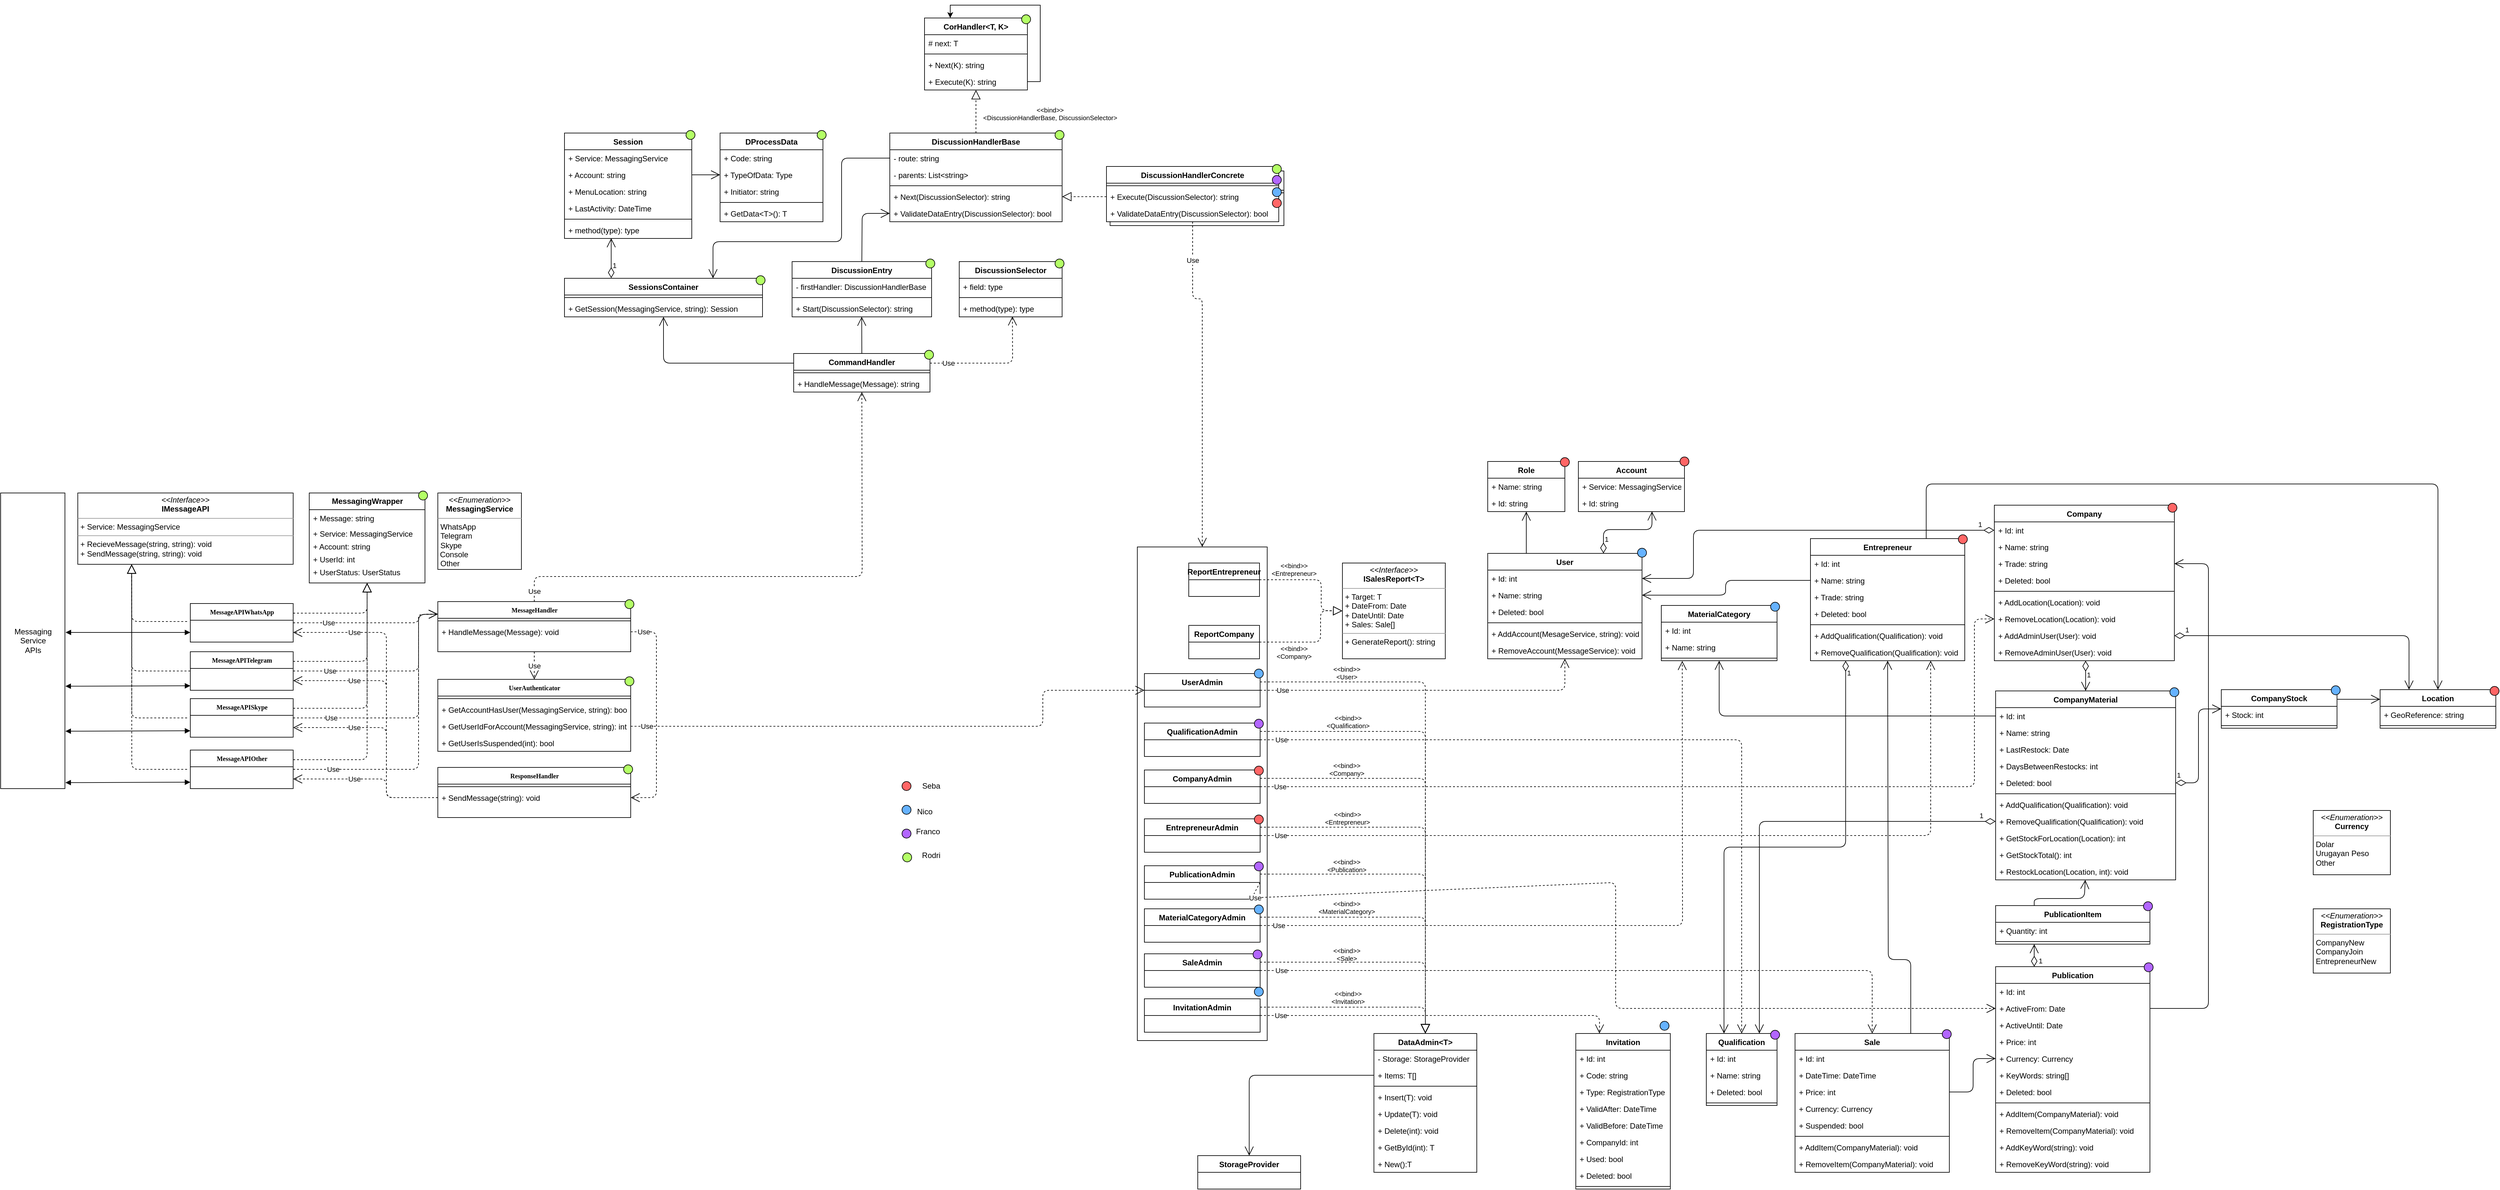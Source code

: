 <mxfile>
    <diagram name="Page-1" id="c4acf3e9-155e-7222-9cf6-157b1a14988f">
        <mxGraphModel dx="239" dy="1353" grid="0" gridSize="10" guides="1" tooltips="1" connect="1" arrows="1" fold="1" page="0" pageScale="1" pageWidth="850" pageHeight="1100" background="none" math="0" shadow="0">
            <root>
                <mxCell id="0"/>
                <mxCell id="1" parent="0"/>
                <mxCell id="200" value="" style="group" parent="1" vertex="1" connectable="0">
                    <mxGeometry x="3394" y="-76" width="172" height="85" as="geometry"/>
                </mxCell>
                <mxCell id="201" value="Account" style="swimlane;fontStyle=1;childLayout=stackLayout;horizontal=1;startSize=26;fillColor=none;horizontalStack=0;resizeParent=1;resizeParentMax=0;resizeLast=0;collapsible=1;marginBottom=0;" parent="200" vertex="1">
                    <mxGeometry y="7" width="165" height="78" as="geometry"/>
                </mxCell>
                <mxCell id="202" value="+ Service: MessagingService" style="text;strokeColor=none;fillColor=none;align=left;verticalAlign=top;spacingLeft=4;spacingRight=4;overflow=hidden;rotatable=0;points=[[0,0.5],[1,0.5]];portConstraint=eastwest;" parent="201" vertex="1">
                    <mxGeometry y="26" width="165" height="26" as="geometry"/>
                </mxCell>
                <mxCell id="203" value="+ Id: string" style="text;strokeColor=none;fillColor=none;align=left;verticalAlign=top;spacingLeft=4;spacingRight=4;overflow=hidden;rotatable=0;points=[[0,0.5],[1,0.5]];portConstraint=eastwest;" parent="201" vertex="1">
                    <mxGeometry y="52" width="165" height="26" as="geometry"/>
                </mxCell>
                <mxCell id="204" value="" style="ellipse;whiteSpace=wrap;html=1;aspect=fixed;fillColor=#FF6666;direction=south;" parent="200" vertex="1">
                    <mxGeometry x="158" width="14" height="14" as="geometry"/>
                </mxCell>
                <mxCell id="191" value="" style="rounded=0;whiteSpace=wrap;html=1;shadow=0;glass=0;sketch=0;gradientColor=none;fillColor=none;" parent="1" vertex="1">
                    <mxGeometry x="2708" y="64" width="202" height="768" as="geometry"/>
                </mxCell>
                <mxCell id="zFhJoIv4NXYZAILvsHAa-19" value="&lt;p style=&quot;margin: 0px ; margin-top: 4px ; text-align: center&quot;&gt;&lt;i&gt;&amp;lt;&amp;lt;Enumeration&amp;gt;&amp;gt;&lt;/i&gt;&lt;br&gt;&lt;b&gt;MessagingService&lt;/b&gt;&lt;/p&gt;&lt;hr size=&quot;1&quot;&gt;&lt;p style=&quot;margin: 0px ; margin-left: 4px&quot;&gt;WhatsApp&lt;/p&gt;&lt;p style=&quot;margin: 0px ; margin-left: 4px&quot;&gt;Telegram&lt;/p&gt;&lt;p style=&quot;margin: 0px ; margin-left: 4px&quot;&gt;Skype&lt;/p&gt;&amp;nbsp;Console&lt;p style=&quot;margin: 0px ; margin-left: 4px&quot;&gt;Other&lt;br&gt;&lt;/p&gt;" style="verticalAlign=top;align=left;overflow=fill;fontSize=12;fontFamily=Helvetica;html=1;rounded=0;shadow=0;comic=0;labelBackgroundColor=none;strokeWidth=1" parent="1" vertex="1">
                    <mxGeometry x="1620" y="-20" width="130" height="119" as="geometry"/>
                </mxCell>
                <mxCell id="zFhJoIv4NXYZAILvsHAa-27" value="" style="group" parent="1" vertex="1" connectable="0">
                    <mxGeometry x="1060" y="20" width="335" height="420" as="geometry"/>
                </mxCell>
                <mxCell id="zFhJoIv4NXYZAILvsHAa-1" value="&lt;b&gt;MessageAPIWhatsApp&lt;/b&gt;" style="swimlane;html=1;fontStyle=0;childLayout=stackLayout;horizontal=1;startSize=26;fillColor=none;horizontalStack=0;resizeParent=1;resizeLast=0;collapsible=1;marginBottom=0;swimlaneFillColor=#ffffff;rounded=0;shadow=0;comic=0;labelBackgroundColor=none;strokeWidth=1;fontFamily=Verdana;fontSize=10;align=center;" parent="zFhJoIv4NXYZAILvsHAa-27" vertex="1">
                    <mxGeometry x="175" y="132" width="160" height="60" as="geometry"/>
                </mxCell>
                <mxCell id="zFhJoIv4NXYZAILvsHAa-20" value="&lt;b&gt;MessageAPITelegram&lt;/b&gt;" style="swimlane;html=1;fontStyle=0;childLayout=stackLayout;horizontal=1;startSize=26;fillColor=none;horizontalStack=0;resizeParent=1;resizeLast=0;collapsible=1;marginBottom=0;swimlaneFillColor=#ffffff;rounded=0;shadow=0;comic=0;labelBackgroundColor=none;strokeWidth=1;fontFamily=Verdana;fontSize=10;align=center;" parent="zFhJoIv4NXYZAILvsHAa-27" vertex="1">
                    <mxGeometry x="175" y="207" width="160" height="60" as="geometry"/>
                </mxCell>
                <mxCell id="zFhJoIv4NXYZAILvsHAa-21" value="&lt;b&gt;MessageAPISkype&lt;/b&gt;" style="swimlane;html=1;fontStyle=0;childLayout=stackLayout;horizontal=1;startSize=26;fillColor=none;horizontalStack=0;resizeParent=1;resizeLast=0;collapsible=1;marginBottom=0;swimlaneFillColor=#ffffff;rounded=0;shadow=0;comic=0;labelBackgroundColor=none;strokeWidth=1;fontFamily=Verdana;fontSize=10;align=center;" parent="zFhJoIv4NXYZAILvsHAa-27" vertex="1">
                    <mxGeometry x="175" y="280" width="160" height="60" as="geometry"/>
                </mxCell>
                <mxCell id="zFhJoIv4NXYZAILvsHAa-22" value="&lt;b&gt;MessageAPIOther&lt;/b&gt;" style="swimlane;html=1;fontStyle=0;childLayout=stackLayout;horizontal=1;startSize=26;fillColor=none;horizontalStack=0;resizeParent=1;resizeLast=0;collapsible=1;marginBottom=0;swimlaneFillColor=#ffffff;rounded=0;shadow=0;comic=0;labelBackgroundColor=none;strokeWidth=1;fontFamily=Verdana;fontSize=10;align=center;" parent="zFhJoIv4NXYZAILvsHAa-27" vertex="1">
                    <mxGeometry x="175" y="360" width="160" height="60" as="geometry"/>
                </mxCell>
                <mxCell id="zFhJoIv4NXYZAILvsHAa-23" value="" style="endArrow=block;dashed=1;endFill=0;endSize=12;html=1;entryX=0.25;entryY=1;entryDx=0;entryDy=0;" parent="zFhJoIv4NXYZAILvsHAa-27" target="zFhJoIv4NXYZAILvsHAa-18" edge="1">
                    <mxGeometry width="160" relative="1" as="geometry">
                        <mxPoint x="170" y="160" as="sourcePoint"/>
                        <mxPoint x="115" y="110" as="targetPoint"/>
                        <Array as="points">
                            <mxPoint x="84" y="160"/>
                        </Array>
                    </mxGeometry>
                </mxCell>
                <mxCell id="zFhJoIv4NXYZAILvsHAa-25" value="" style="endArrow=block;dashed=1;endFill=0;endSize=12;html=1;entryX=0.25;entryY=1;entryDx=0;entryDy=0;" parent="zFhJoIv4NXYZAILvsHAa-27" target="zFhJoIv4NXYZAILvsHAa-18" edge="1">
                    <mxGeometry width="160" relative="1" as="geometry">
                        <mxPoint x="170" y="310" as="sourcePoint"/>
                        <mxPoint x="62" y="110" as="targetPoint"/>
                        <Array as="points">
                            <mxPoint x="84" y="310"/>
                        </Array>
                    </mxGeometry>
                </mxCell>
                <mxCell id="zFhJoIv4NXYZAILvsHAa-26" value="" style="endArrow=block;dashed=1;endFill=0;endSize=12;html=1;entryX=0.25;entryY=1;entryDx=0;entryDy=0;" parent="zFhJoIv4NXYZAILvsHAa-27" target="zFhJoIv4NXYZAILvsHAa-18" edge="1">
                    <mxGeometry width="160" relative="1" as="geometry">
                        <mxPoint x="170" y="390" as="sourcePoint"/>
                        <mxPoint x="37" y="110" as="targetPoint"/>
                        <Array as="points">
                            <mxPoint x="84" y="390"/>
                        </Array>
                    </mxGeometry>
                </mxCell>
                <mxCell id="zFhJoIv4NXYZAILvsHAa-30" value="" style="endArrow=block;startArrow=block;endFill=1;startFill=1;html=1;exitX=1.007;exitY=0.423;exitDx=0;exitDy=0;exitPerimeter=0;entryX=0;entryY=0.75;entryDx=0;entryDy=0;" parent="zFhJoIv4NXYZAILvsHAa-27" edge="1">
                    <mxGeometry width="160" relative="1" as="geometry">
                        <mxPoint x="-19.3" y="260.66" as="sourcePoint"/>
                        <mxPoint x="175" y="260" as="targetPoint"/>
                    </mxGeometry>
                </mxCell>
                <mxCell id="zFhJoIv4NXYZAILvsHAa-31" value="" style="endArrow=block;startArrow=block;endFill=1;startFill=1;html=1;exitX=1.007;exitY=0.423;exitDx=0;exitDy=0;exitPerimeter=0;entryX=0;entryY=0.75;entryDx=0;entryDy=0;" parent="zFhJoIv4NXYZAILvsHAa-27" edge="1">
                    <mxGeometry width="160" relative="1" as="geometry">
                        <mxPoint x="-19.3" y="330.66" as="sourcePoint"/>
                        <mxPoint x="175" y="330" as="targetPoint"/>
                    </mxGeometry>
                </mxCell>
                <mxCell id="zFhJoIv4NXYZAILvsHAa-32" value="" style="endArrow=block;startArrow=block;endFill=1;startFill=1;html=1;exitX=1.007;exitY=0.423;exitDx=0;exitDy=0;exitPerimeter=0;entryX=0;entryY=0.75;entryDx=0;entryDy=0;" parent="zFhJoIv4NXYZAILvsHAa-27" edge="1">
                    <mxGeometry width="160" relative="1" as="geometry">
                        <mxPoint x="-19.3" y="410.66" as="sourcePoint"/>
                        <mxPoint x="175" y="410" as="targetPoint"/>
                    </mxGeometry>
                </mxCell>
                <mxCell id="zFhJoIv4NXYZAILvsHAa-28" value="Messaging&lt;br&gt;Service&lt;br&gt;APIs" style="html=1;" parent="1" vertex="1">
                    <mxGeometry x="940" y="-20" width="100" height="460" as="geometry"/>
                </mxCell>
                <mxCell id="zFhJoIv4NXYZAILvsHAa-29" value="" style="endArrow=block;startArrow=block;endFill=1;startFill=1;html=1;entryX=0;entryY=0.75;entryDx=0;entryDy=0;" parent="1" target="zFhJoIv4NXYZAILvsHAa-1" edge="1">
                    <mxGeometry width="160" relative="1" as="geometry">
                        <mxPoint x="1041" y="197" as="sourcePoint"/>
                        <mxPoint x="1220" y="510" as="targetPoint"/>
                    </mxGeometry>
                </mxCell>
                <mxCell id="zFhJoIv4NXYZAILvsHAa-33" value="&lt;b&gt;MessageHandler&lt;/b&gt;" style="swimlane;html=1;fontStyle=0;childLayout=stackLayout;horizontal=1;startSize=26;fillColor=none;horizontalStack=0;resizeParent=1;resizeLast=0;collapsible=1;marginBottom=0;swimlaneFillColor=#ffffff;rounded=0;shadow=0;comic=0;labelBackgroundColor=none;strokeWidth=1;fontFamily=Verdana;fontSize=10;align=center;" parent="1" vertex="1">
                    <mxGeometry x="1620" y="149" width="300" height="78" as="geometry"/>
                </mxCell>
                <mxCell id="zFhJoIv4NXYZAILvsHAa-37" value="" style="line;strokeWidth=1;fillColor=none;align=left;verticalAlign=middle;spacingTop=-1;spacingLeft=3;spacingRight=3;rotatable=0;labelPosition=right;points=[];portConstraint=eastwest;" parent="zFhJoIv4NXYZAILvsHAa-33" vertex="1">
                    <mxGeometry y="26" width="300" height="8" as="geometry"/>
                </mxCell>
                <mxCell id="zFhJoIv4NXYZAILvsHAa-38" value="+ HandleMessage(Message): void" style="text;strokeColor=none;fillColor=none;align=left;verticalAlign=top;spacingLeft=4;spacingRight=4;overflow=hidden;rotatable=0;points=[[0,0.5],[1,0.5]];portConstraint=eastwest;" parent="zFhJoIv4NXYZAILvsHAa-33" vertex="1">
                    <mxGeometry y="34" width="300" height="26" as="geometry"/>
                </mxCell>
                <mxCell id="zFhJoIv4NXYZAILvsHAa-39" value="&lt;b style=&quot;font-family: &amp;#34;helvetica&amp;#34; ; font-size: 12px&quot;&gt;MessagingWrapper&lt;/b&gt;" style="swimlane;html=1;fontStyle=0;childLayout=stackLayout;horizontal=1;startSize=26;fillColor=none;horizontalStack=0;resizeParent=1;resizeLast=0;collapsible=1;marginBottom=0;swimlaneFillColor=#ffffff;rounded=0;shadow=0;comic=0;labelBackgroundColor=none;strokeWidth=1;fontFamily=Verdana;fontSize=10;align=center;" parent="1" vertex="1">
                    <mxGeometry x="1420" y="-20" width="180" height="140" as="geometry"/>
                </mxCell>
                <mxCell id="zFhJoIv4NXYZAILvsHAa-40" value="+ Message: string" style="text;html=1;strokeColor=none;fillColor=none;align=left;verticalAlign=top;spacingLeft=4;spacingRight=4;whiteSpace=wrap;overflow=hidden;rotatable=0;points=[[0,0.5],[1,0.5]];portConstraint=eastwest;" parent="zFhJoIv4NXYZAILvsHAa-39" vertex="1">
                    <mxGeometry y="26" width="180" height="24" as="geometry"/>
                </mxCell>
                <mxCell id="zFhJoIv4NXYZAILvsHAa-42" value="+ Service: MessagingService" style="text;html=1;strokeColor=none;fillColor=none;align=left;verticalAlign=top;spacingLeft=4;spacingRight=4;whiteSpace=wrap;overflow=hidden;rotatable=0;points=[[0,0.5],[1,0.5]];portConstraint=eastwest;" parent="zFhJoIv4NXYZAILvsHAa-39" vertex="1">
                    <mxGeometry y="50" width="180" height="20" as="geometry"/>
                </mxCell>
                <mxCell id="zFhJoIv4NXYZAILvsHAa-41" value="+ Account: string" style="text;html=1;strokeColor=none;fillColor=none;align=left;verticalAlign=top;spacingLeft=4;spacingRight=4;whiteSpace=wrap;overflow=hidden;rotatable=0;points=[[0,0.5],[1,0.5]];portConstraint=eastwest;" parent="zFhJoIv4NXYZAILvsHAa-39" vertex="1">
                    <mxGeometry y="70" width="180" height="20" as="geometry"/>
                </mxCell>
                <mxCell id="zFhJoIv4NXYZAILvsHAa-68" value="+ UserId: int" style="text;html=1;strokeColor=none;fillColor=none;align=left;verticalAlign=top;spacingLeft=4;spacingRight=4;whiteSpace=wrap;overflow=hidden;rotatable=0;points=[[0,0.5],[1,0.5]];portConstraint=eastwest;" parent="zFhJoIv4NXYZAILvsHAa-39" vertex="1">
                    <mxGeometry y="90" width="180" height="20" as="geometry"/>
                </mxCell>
                <mxCell id="45" value="+ UserStatus: UserStatus" style="text;html=1;strokeColor=none;fillColor=none;align=left;verticalAlign=top;spacingLeft=4;spacingRight=4;whiteSpace=wrap;overflow=hidden;rotatable=0;points=[[0,0.5],[1,0.5]];portConstraint=eastwest;" parent="zFhJoIv4NXYZAILvsHAa-39" vertex="1">
                    <mxGeometry y="110" width="180" height="20" as="geometry"/>
                </mxCell>
                <mxCell id="zFhJoIv4NXYZAILvsHAa-43" value="" style="endArrow=block;dashed=1;endFill=0;endSize=12;html=1;exitX=1;exitY=0.25;exitDx=0;exitDy=0;entryX=0.5;entryY=1;entryDx=0;entryDy=0;" parent="1" source="zFhJoIv4NXYZAILvsHAa-1" target="zFhJoIv4NXYZAILvsHAa-39" edge="1">
                    <mxGeometry width="160" relative="1" as="geometry">
                        <mxPoint x="1500" y="190" as="sourcePoint"/>
                        <mxPoint x="1660" y="190" as="targetPoint"/>
                        <Array as="points">
                            <mxPoint x="1510" y="167"/>
                        </Array>
                    </mxGeometry>
                </mxCell>
                <mxCell id="zFhJoIv4NXYZAILvsHAa-44" value="" style="endArrow=block;dashed=1;endFill=0;endSize=12;html=1;exitX=1;exitY=0.25;exitDx=0;exitDy=0;entryX=0.5;entryY=1;entryDx=0;entryDy=0;" parent="1" source="zFhJoIv4NXYZAILvsHAa-20" target="zFhJoIv4NXYZAILvsHAa-39" edge="1">
                    <mxGeometry width="160" relative="1" as="geometry">
                        <mxPoint x="1520" y="260" as="sourcePoint"/>
                        <mxPoint x="1480" y="140" as="targetPoint"/>
                        <Array as="points">
                            <mxPoint x="1510" y="242"/>
                        </Array>
                    </mxGeometry>
                </mxCell>
                <mxCell id="zFhJoIv4NXYZAILvsHAa-45" value="" style="endArrow=block;dashed=1;endFill=0;endSize=12;html=1;exitX=1;exitY=0.25;exitDx=0;exitDy=0;entryX=0.5;entryY=1;entryDx=0;entryDy=0;" parent="1" source="zFhJoIv4NXYZAILvsHAa-21" target="zFhJoIv4NXYZAILvsHAa-39" edge="1">
                    <mxGeometry width="160" relative="1" as="geometry">
                        <mxPoint x="1560" y="330" as="sourcePoint"/>
                        <mxPoint x="1500" y="140" as="targetPoint"/>
                        <Array as="points">
                            <mxPoint x="1510" y="315"/>
                        </Array>
                    </mxGeometry>
                </mxCell>
                <mxCell id="zFhJoIv4NXYZAILvsHAa-46" value="" style="endArrow=block;dashed=1;endFill=0;endSize=12;html=1;exitX=1;exitY=0.25;exitDx=0;exitDy=0;entryX=0.5;entryY=1;entryDx=0;entryDy=0;" parent="1" source="zFhJoIv4NXYZAILvsHAa-22" target="zFhJoIv4NXYZAILvsHAa-39" edge="1">
                    <mxGeometry width="160" relative="1" as="geometry">
                        <mxPoint x="1590" y="330" as="sourcePoint"/>
                        <mxPoint x="1520" y="140" as="targetPoint"/>
                        <Array as="points">
                            <mxPoint x="1510" y="395"/>
                        </Array>
                    </mxGeometry>
                </mxCell>
                <mxCell id="zFhJoIv4NXYZAILvsHAa-48" value="Use" style="endArrow=open;endSize=12;dashed=1;html=1;exitX=1;exitY=0.5;exitDx=0;exitDy=0;entryX=0;entryY=0.25;entryDx=0;entryDy=0;" parent="1" source="zFhJoIv4NXYZAILvsHAa-1" target="zFhJoIv4NXYZAILvsHAa-33" edge="1">
                    <mxGeometry x="-0.538" width="160" relative="1" as="geometry">
                        <mxPoint x="1400" y="190" as="sourcePoint"/>
                        <mxPoint x="1620" y="182" as="targetPoint"/>
                        <Array as="points">
                            <mxPoint x="1590" y="182"/>
                            <mxPoint x="1590" y="169"/>
                        </Array>
                        <mxPoint as="offset"/>
                    </mxGeometry>
                </mxCell>
                <mxCell id="zFhJoIv4NXYZAILvsHAa-49" value="Use" style="endArrow=open;endSize=12;dashed=1;html=1;exitX=1;exitY=0.5;exitDx=0;exitDy=0;entryX=0;entryY=0.25;entryDx=0;entryDy=0;" parent="1" source="zFhJoIv4NXYZAILvsHAa-20" target="zFhJoIv4NXYZAILvsHAa-33" edge="1">
                    <mxGeometry x="-0.636" width="160" relative="1" as="geometry">
                        <mxPoint x="1420" y="270" as="sourcePoint"/>
                        <mxPoint x="1620" y="180" as="targetPoint"/>
                        <Array as="points">
                            <mxPoint x="1590" y="257"/>
                            <mxPoint x="1590" y="169"/>
                        </Array>
                        <mxPoint as="offset"/>
                    </mxGeometry>
                </mxCell>
                <mxCell id="zFhJoIv4NXYZAILvsHAa-50" value="Use" style="endArrow=open;endSize=12;dashed=1;html=1;exitX=1;exitY=0.5;exitDx=0;exitDy=0;entryX=0;entryY=0.25;entryDx=0;entryDy=0;" parent="1" source="zFhJoIv4NXYZAILvsHAa-21" target="zFhJoIv4NXYZAILvsHAa-33" edge="1">
                    <mxGeometry x="-0.698" width="160" relative="1" as="geometry">
                        <mxPoint x="1410" y="330" as="sourcePoint"/>
                        <mxPoint x="1570" y="330" as="targetPoint"/>
                        <Array as="points">
                            <mxPoint x="1590" y="330"/>
                            <mxPoint x="1590" y="169"/>
                        </Array>
                        <mxPoint as="offset"/>
                    </mxGeometry>
                </mxCell>
                <mxCell id="zFhJoIv4NXYZAILvsHAa-51" value="Use" style="endArrow=open;endSize=12;dashed=1;html=1;exitX=1;exitY=0.5;exitDx=0;exitDy=0;entryX=0;entryY=0.25;entryDx=0;entryDy=0;" parent="1" source="zFhJoIv4NXYZAILvsHAa-22" target="zFhJoIv4NXYZAILvsHAa-33" edge="1">
                    <mxGeometry x="-0.735" width="160" relative="1" as="geometry">
                        <mxPoint x="1720" y="340" as="sourcePoint"/>
                        <mxPoint x="1620" y="220" as="targetPoint"/>
                        <Array as="points">
                            <mxPoint x="1590" y="410"/>
                            <mxPoint x="1590" y="169"/>
                        </Array>
                        <mxPoint as="offset"/>
                    </mxGeometry>
                </mxCell>
                <mxCell id="zFhJoIv4NXYZAILvsHAa-58" value="&lt;b&gt;UserAuthenticator&lt;/b&gt;" style="swimlane;html=1;fontStyle=0;childLayout=stackLayout;horizontal=1;startSize=26;fillColor=none;horizontalStack=0;resizeParent=1;resizeLast=0;collapsible=1;marginBottom=0;swimlaneFillColor=#ffffff;rounded=0;shadow=0;comic=0;labelBackgroundColor=none;strokeWidth=1;fontFamily=Verdana;fontSize=10;align=center;" parent="1" vertex="1">
                    <mxGeometry x="1620" y="270" width="300" height="112" as="geometry"/>
                </mxCell>
                <mxCell id="zFhJoIv4NXYZAILvsHAa-59" value="" style="line;strokeWidth=1;fillColor=none;align=left;verticalAlign=middle;spacingTop=-1;spacingLeft=3;spacingRight=3;rotatable=0;labelPosition=right;points=[];portConstraint=eastwest;" parent="zFhJoIv4NXYZAILvsHAa-58" vertex="1">
                    <mxGeometry y="26" width="300" height="8" as="geometry"/>
                </mxCell>
                <mxCell id="zFhJoIv4NXYZAILvsHAa-60" value="+ GetAccountHasUser(MessagingService, string): bool" style="text;strokeColor=none;fillColor=none;align=left;verticalAlign=top;spacingLeft=4;spacingRight=4;overflow=hidden;rotatable=0;points=[[0,0.5],[1,0.5]];portConstraint=eastwest;" parent="zFhJoIv4NXYZAILvsHAa-58" vertex="1">
                    <mxGeometry y="34" width="300" height="26" as="geometry"/>
                </mxCell>
                <mxCell id="zFhJoIv4NXYZAILvsHAa-62" value="+ GetUserIdForAccount(MessagingService, string): int" style="text;strokeColor=none;fillColor=none;align=left;verticalAlign=top;spacingLeft=4;spacingRight=4;overflow=hidden;rotatable=0;points=[[0,0.5],[1,0.5]];portConstraint=eastwest;" parent="zFhJoIv4NXYZAILvsHAa-58" vertex="1">
                    <mxGeometry y="60" width="300" height="26" as="geometry"/>
                </mxCell>
                <mxCell id="46" value="+ GetUserIsSuspended(int): bool" style="text;strokeColor=none;fillColor=none;align=left;verticalAlign=top;spacingLeft=4;spacingRight=4;overflow=hidden;rotatable=0;points=[[0,0.5],[1,0.5]];portConstraint=eastwest;" parent="zFhJoIv4NXYZAILvsHAa-58" vertex="1">
                    <mxGeometry y="86" width="300" height="26" as="geometry"/>
                </mxCell>
                <mxCell id="zFhJoIv4NXYZAILvsHAa-63" value="Use" style="endArrow=open;endSize=12;dashed=1;html=1;exitX=0.5;exitY=1;exitDx=0;exitDy=0;entryX=0.5;entryY=0;entryDx=0;entryDy=0;" parent="1" source="zFhJoIv4NXYZAILvsHAa-33" target="zFhJoIv4NXYZAILvsHAa-58" edge="1">
                    <mxGeometry width="160" relative="1" as="geometry">
                        <mxPoint x="1800" y="280" as="sourcePoint"/>
                        <mxPoint x="1683" y="340" as="targetPoint"/>
                    </mxGeometry>
                </mxCell>
                <mxCell id="zFhJoIv4NXYZAILvsHAa-67" value="Use" style="endArrow=open;endSize=12;dashed=1;html=1;exitX=0.5;exitY=0;exitDx=0;exitDy=0;" parent="1" source="zFhJoIv4NXYZAILvsHAa-33" target="136" edge="1">
                    <mxGeometry x="-0.962" width="160" relative="1" as="geometry">
                        <mxPoint x="1840" y="90" as="sourcePoint"/>
                        <mxPoint x="2039" y="45" as="targetPoint"/>
                        <Array as="points">
                            <mxPoint x="1770" y="110"/>
                            <mxPoint x="2280" y="110"/>
                        </Array>
                        <mxPoint as="offset"/>
                    </mxGeometry>
                </mxCell>
                <mxCell id="zFhJoIv4NXYZAILvsHAa-140" value="Use" style="endArrow=open;endSize=12;dashed=1;html=1;exitX=1;exitY=0.5;exitDx=0;exitDy=0;entryX=0;entryY=0.5;entryDx=0;entryDy=0;" parent="1" source="zFhJoIv4NXYZAILvsHAa-62" target="147" edge="1">
                    <mxGeometry x="-0.941" width="160" relative="1" as="geometry">
                        <mxPoint x="1950" y="325" as="sourcePoint"/>
                        <mxPoint x="2660" y="294" as="targetPoint"/>
                        <Array as="points">
                            <mxPoint x="2561" y="343"/>
                            <mxPoint x="2561" y="287"/>
                        </Array>
                        <mxPoint as="offset"/>
                    </mxGeometry>
                </mxCell>
                <mxCell id="zFhJoIv4NXYZAILvsHAa-152" value="&lt;b&gt;ResponseHandler&lt;/b&gt;" style="swimlane;html=1;fontStyle=0;childLayout=stackLayout;horizontal=1;startSize=26;fillColor=none;horizontalStack=0;resizeParent=1;resizeLast=0;collapsible=1;marginBottom=0;swimlaneFillColor=#ffffff;rounded=0;shadow=0;comic=0;labelBackgroundColor=none;strokeWidth=1;fontFamily=Verdana;fontSize=10;align=center;" parent="1" vertex="1">
                    <mxGeometry x="1620" y="407" width="300" height="78" as="geometry"/>
                </mxCell>
                <mxCell id="zFhJoIv4NXYZAILvsHAa-153" value="" style="line;strokeWidth=1;fillColor=none;align=left;verticalAlign=middle;spacingTop=-1;spacingLeft=3;spacingRight=3;rotatable=0;labelPosition=right;points=[];portConstraint=eastwest;" parent="zFhJoIv4NXYZAILvsHAa-152" vertex="1">
                    <mxGeometry y="26" width="300" height="8" as="geometry"/>
                </mxCell>
                <mxCell id="zFhJoIv4NXYZAILvsHAa-154" value="+ SendMessage(string): void" style="text;strokeColor=none;fillColor=none;align=left;verticalAlign=top;spacingLeft=4;spacingRight=4;overflow=hidden;rotatable=0;points=[[0,0.5],[1,0.5]];portConstraint=eastwest;" parent="zFhJoIv4NXYZAILvsHAa-152" vertex="1">
                    <mxGeometry y="34" width="300" height="26" as="geometry"/>
                </mxCell>
                <mxCell id="zFhJoIv4NXYZAILvsHAa-159" value="Use" style="endArrow=open;endSize=12;dashed=1;html=1;fontColor=none;exitX=0;exitY=0.5;exitDx=0;exitDy=0;entryX=1;entryY=0.75;entryDx=0;entryDy=0;" parent="1" source="zFhJoIv4NXYZAILvsHAa-154" target="zFhJoIv4NXYZAILvsHAa-1" edge="1">
                    <mxGeometry x="0.606" width="160" relative="1" as="geometry">
                        <mxPoint x="1480" y="270" as="sourcePoint"/>
                        <mxPoint x="1640" y="270" as="targetPoint"/>
                        <Array as="points">
                            <mxPoint x="1540" y="454"/>
                            <mxPoint x="1540" y="197"/>
                        </Array>
                        <mxPoint as="offset"/>
                    </mxGeometry>
                </mxCell>
                <mxCell id="zFhJoIv4NXYZAILvsHAa-160" value="Use" style="endArrow=open;endSize=12;dashed=1;html=1;fontColor=none;exitX=0;exitY=0.5;exitDx=0;exitDy=0;entryX=1;entryY=0.75;entryDx=0;entryDy=0;" parent="1" source="zFhJoIv4NXYZAILvsHAa-154" target="zFhJoIv4NXYZAILvsHAa-20" edge="1">
                    <mxGeometry x="0.533" width="160" relative="1" as="geometry">
                        <mxPoint x="1480" y="270" as="sourcePoint"/>
                        <mxPoint x="1640" y="270" as="targetPoint"/>
                        <Array as="points">
                            <mxPoint x="1540" y="454"/>
                            <mxPoint x="1540" y="272"/>
                        </Array>
                        <mxPoint as="offset"/>
                    </mxGeometry>
                </mxCell>
                <mxCell id="zFhJoIv4NXYZAILvsHAa-161" value="Use" style="endArrow=open;endSize=12;dashed=1;html=1;fontColor=none;exitX=0;exitY=0.5;exitDx=0;exitDy=0;entryX=1;entryY=0.75;entryDx=0;entryDy=0;" parent="1" source="zFhJoIv4NXYZAILvsHAa-154" target="zFhJoIv4NXYZAILvsHAa-21" edge="1">
                    <mxGeometry x="0.431" width="160" relative="1" as="geometry">
                        <mxPoint x="1480" y="270" as="sourcePoint"/>
                        <mxPoint x="1640" y="270" as="targetPoint"/>
                        <Array as="points">
                            <mxPoint x="1540" y="454"/>
                            <mxPoint x="1540" y="345"/>
                        </Array>
                        <mxPoint as="offset"/>
                    </mxGeometry>
                </mxCell>
                <mxCell id="zFhJoIv4NXYZAILvsHAa-162" value="Use" style="endArrow=open;endSize=12;dashed=1;html=1;fontColor=none;exitX=0;exitY=0.5;exitDx=0;exitDy=0;entryX=1;entryY=0.75;entryDx=0;entryDy=0;" parent="1" source="zFhJoIv4NXYZAILvsHAa-154" target="zFhJoIv4NXYZAILvsHAa-22" edge="1">
                    <mxGeometry x="0.252" width="160" relative="1" as="geometry">
                        <mxPoint x="1480" y="270" as="sourcePoint"/>
                        <mxPoint x="1640" y="270" as="targetPoint"/>
                        <Array as="points">
                            <mxPoint x="1540" y="454"/>
                            <mxPoint x="1540" y="425"/>
                        </Array>
                        <mxPoint as="offset"/>
                    </mxGeometry>
                </mxCell>
                <mxCell id="Jb-GhQU4fbCO7L-dInHe-118" value="&lt;p style=&quot;margin: 0px ; margin-top: 4px ; text-align: center&quot;&gt;&lt;i&gt;&amp;lt;&amp;lt;Enumeration&amp;gt;&amp;gt;&lt;/i&gt;&lt;br&gt;&lt;b&gt;Currency&lt;/b&gt;&lt;/p&gt;&lt;hr size=&quot;1&quot;&gt;&lt;p style=&quot;margin: 0px ; margin-left: 4px&quot;&gt;Dolar&lt;/p&gt;&lt;p style=&quot;margin: 0px ; margin-left: 4px&quot;&gt;Urugayan Peso&lt;/p&gt;&lt;p style=&quot;margin: 0px ; margin-left: 4px&quot;&gt;&lt;span&gt;Other&lt;/span&gt;&lt;br&gt;&lt;/p&gt;" style="verticalAlign=top;align=left;overflow=fill;fontSize=12;fontFamily=Helvetica;html=1;rounded=0;shadow=0;comic=0;labelBackgroundColor=none;strokeWidth=1" parent="1" vertex="1">
                    <mxGeometry x="4537" y="474" width="120" height="100" as="geometry"/>
                </mxCell>
                <mxCell id="44" value="Use" style="endArrow=open;endSize=12;dashed=1;html=1;exitX=1;exitY=0.5;exitDx=0;exitDy=0;entryX=1;entryY=0.5;entryDx=0;entryDy=0;" parent="1" source="zFhJoIv4NXYZAILvsHAa-38" target="zFhJoIv4NXYZAILvsHAa-154" edge="1">
                    <mxGeometry x="-0.882" width="160" relative="1" as="geometry">
                        <mxPoint x="1855.0" y="159" as="sourcePoint"/>
                        <mxPoint x="1970" y="77.0" as="targetPoint"/>
                        <Array as="points">
                            <mxPoint x="1960" y="196"/>
                            <mxPoint x="1960" y="454"/>
                        </Array>
                        <mxPoint as="offset"/>
                    </mxGeometry>
                </mxCell>
                <mxCell id="zFhJoIv4NXYZAILvsHAa-18" value="&lt;p style=&quot;margin: 0px ; margin-top: 4px ; text-align: center&quot;&gt;&lt;i&gt;&amp;lt;&amp;lt;Interface&amp;gt;&amp;gt;&lt;/i&gt;&lt;br&gt;&lt;b&gt;IMessageAPI&lt;/b&gt;&lt;/p&gt;&lt;hr size=&quot;1&quot;&gt;&lt;p style=&quot;margin: 0px ; margin-left: 4px&quot;&gt;+ Service: MessagingService&lt;/p&gt;&lt;hr size=&quot;1&quot;&gt;&lt;p style=&quot;margin: 0px ; margin-left: 4px&quot;&gt;+ RecieveMessage(string, string): void&lt;/p&gt;&lt;p style=&quot;margin: 0px ; margin-left: 4px&quot;&gt;+ SendMessage(string, string): void&lt;/p&gt;" style="verticalAlign=top;align=left;overflow=fill;fontSize=12;fontFamily=Helvetica;html=1;rounded=0;shadow=0;comic=0;labelBackgroundColor=none;strokeWidth=1" parent="1" vertex="1">
                    <mxGeometry x="1060" y="-20" width="335" height="111" as="geometry"/>
                </mxCell>
                <mxCell id="zFhJoIv4NXYZAILvsHAa-24" value="" style="endArrow=block;dashed=1;endFill=0;endSize=12;html=1;exitX=0;exitY=0.5;exitDx=0;exitDy=0;entryX=0.25;entryY=1;entryDx=0;entryDy=0;" parent="1" source="zFhJoIv4NXYZAILvsHAa-20" target="zFhJoIv4NXYZAILvsHAa-18" edge="1">
                    <mxGeometry width="160" relative="1" as="geometry">
                        <mxPoint x="1205.1" y="180.17" as="sourcePoint"/>
                        <mxPoint x="1150" y="130" as="targetPoint"/>
                        <Array as="points">
                            <mxPoint x="1144" y="257"/>
                        </Array>
                    </mxGeometry>
                </mxCell>
                <mxCell id="57" value="SessionsContainer" style="swimlane;fontStyle=1;align=center;verticalAlign=top;childLayout=stackLayout;horizontal=1;startSize=26;horizontalStack=0;resizeParent=1;resizeParentMax=0;resizeLast=0;collapsible=1;marginBottom=0;rounded=0;shadow=0;glass=0;sketch=0;" parent="1" vertex="1">
                    <mxGeometry x="1817" y="-354" width="308" height="60" as="geometry"/>
                </mxCell>
                <mxCell id="59" value="" style="line;strokeWidth=1;fillColor=none;align=left;verticalAlign=middle;spacingTop=-1;spacingLeft=3;spacingRight=3;rotatable=0;labelPosition=right;points=[];portConstraint=eastwest;" parent="57" vertex="1">
                    <mxGeometry y="26" width="308" height="8" as="geometry"/>
                </mxCell>
                <mxCell id="60" value="+ GetSession(MessagingService, string): Session" style="text;strokeColor=none;fillColor=none;align=left;verticalAlign=top;spacingLeft=4;spacingRight=4;overflow=hidden;rotatable=0;points=[[0,0.5],[1,0.5]];portConstraint=eastwest;" parent="57" vertex="1">
                    <mxGeometry y="34" width="308" height="26" as="geometry"/>
                </mxCell>
                <mxCell id="61" value="DiscussionEntry" style="swimlane;fontStyle=1;align=center;verticalAlign=top;childLayout=stackLayout;horizontal=1;startSize=26;horizontalStack=0;resizeParent=1;resizeParentMax=0;resizeLast=0;collapsible=1;marginBottom=0;rounded=0;shadow=0;glass=0;sketch=0;" parent="1" vertex="1">
                    <mxGeometry x="2171" y="-380" width="217" height="86" as="geometry"/>
                </mxCell>
                <mxCell id="62" value="- firstHandler: DiscussionHandlerBase" style="text;strokeColor=none;fillColor=none;align=left;verticalAlign=top;spacingLeft=4;spacingRight=4;overflow=hidden;rotatable=0;points=[[0,0.5],[1,0.5]];portConstraint=eastwest;" parent="61" vertex="1">
                    <mxGeometry y="26" width="217" height="26" as="geometry"/>
                </mxCell>
                <mxCell id="63" value="" style="line;strokeWidth=1;fillColor=none;align=left;verticalAlign=middle;spacingTop=-1;spacingLeft=3;spacingRight=3;rotatable=0;labelPosition=right;points=[];portConstraint=eastwest;" parent="61" vertex="1">
                    <mxGeometry y="52" width="217" height="8" as="geometry"/>
                </mxCell>
                <mxCell id="64" value="+ Start(DiscussionSelector): string" style="text;strokeColor=none;fillColor=none;align=left;verticalAlign=top;spacingLeft=4;spacingRight=4;overflow=hidden;rotatable=0;points=[[0,0.5],[1,0.5]];portConstraint=eastwest;" parent="61" vertex="1">
                    <mxGeometry y="60" width="217" height="26" as="geometry"/>
                </mxCell>
                <mxCell id="65" value="DiscussionSelector" style="swimlane;fontStyle=1;align=center;verticalAlign=top;childLayout=stackLayout;horizontal=1;startSize=26;horizontalStack=0;resizeParent=1;resizeParentMax=0;resizeLast=0;collapsible=1;marginBottom=0;rounded=0;shadow=0;glass=0;sketch=0;" parent="1" vertex="1">
                    <mxGeometry x="2431" y="-380" width="160" height="86" as="geometry"/>
                </mxCell>
                <mxCell id="66" value="+ field: type" style="text;strokeColor=none;fillColor=none;align=left;verticalAlign=top;spacingLeft=4;spacingRight=4;overflow=hidden;rotatable=0;points=[[0,0.5],[1,0.5]];portConstraint=eastwest;" parent="65" vertex="1">
                    <mxGeometry y="26" width="160" height="26" as="geometry"/>
                </mxCell>
                <mxCell id="67" value="" style="line;strokeWidth=1;fillColor=none;align=left;verticalAlign=middle;spacingTop=-1;spacingLeft=3;spacingRight=3;rotatable=0;labelPosition=right;points=[];portConstraint=eastwest;" parent="65" vertex="1">
                    <mxGeometry y="52" width="160" height="8" as="geometry"/>
                </mxCell>
                <mxCell id="68" value="+ method(type): type" style="text;strokeColor=none;fillColor=none;align=left;verticalAlign=top;spacingLeft=4;spacingRight=4;overflow=hidden;rotatable=0;points=[[0,0.5],[1,0.5]];portConstraint=eastwest;" parent="65" vertex="1">
                    <mxGeometry y="60" width="160" height="26" as="geometry"/>
                </mxCell>
                <mxCell id="73" value="Session" style="swimlane;fontStyle=1;align=center;verticalAlign=top;childLayout=stackLayout;horizontal=1;startSize=26;horizontalStack=0;resizeParent=1;resizeParentMax=0;resizeLast=0;collapsible=1;marginBottom=0;rounded=0;shadow=0;glass=0;sketch=0;" parent="1" vertex="1">
                    <mxGeometry x="1817" y="-580" width="198" height="164" as="geometry"/>
                </mxCell>
                <mxCell id="74" value="+ Service: MessagingService" style="text;strokeColor=none;fillColor=none;align=left;verticalAlign=top;spacingLeft=4;spacingRight=4;overflow=hidden;rotatable=0;points=[[0,0.5],[1,0.5]];portConstraint=eastwest;" parent="73" vertex="1">
                    <mxGeometry y="26" width="198" height="26" as="geometry"/>
                </mxCell>
                <mxCell id="85" value="+ Account: string" style="text;strokeColor=none;fillColor=none;align=left;verticalAlign=top;spacingLeft=4;spacingRight=4;overflow=hidden;rotatable=0;points=[[0,0.5],[1,0.5]];portConstraint=eastwest;" parent="73" vertex="1">
                    <mxGeometry y="52" width="198" height="26" as="geometry"/>
                </mxCell>
                <mxCell id="86" value="+ MenuLocation: string" style="text;strokeColor=none;fillColor=none;align=left;verticalAlign=top;spacingLeft=4;spacingRight=4;overflow=hidden;rotatable=0;points=[[0,0.5],[1,0.5]];portConstraint=eastwest;" parent="73" vertex="1">
                    <mxGeometry y="78" width="198" height="26" as="geometry"/>
                </mxCell>
                <mxCell id="87" value="+ LastActivity: DateTime" style="text;strokeColor=none;fillColor=none;align=left;verticalAlign=top;spacingLeft=4;spacingRight=4;overflow=hidden;rotatable=0;points=[[0,0.5],[1,0.5]];portConstraint=eastwest;" parent="73" vertex="1">
                    <mxGeometry y="104" width="198" height="26" as="geometry"/>
                </mxCell>
                <mxCell id="75" value="" style="line;strokeWidth=1;fillColor=none;align=left;verticalAlign=middle;spacingTop=-1;spacingLeft=3;spacingRight=3;rotatable=0;labelPosition=right;points=[];portConstraint=eastwest;" parent="73" vertex="1">
                    <mxGeometry y="130" width="198" height="8" as="geometry"/>
                </mxCell>
                <mxCell id="76" value="+ method(type): type" style="text;strokeColor=none;fillColor=none;align=left;verticalAlign=top;spacingLeft=4;spacingRight=4;overflow=hidden;rotatable=0;points=[[0,0.5],[1,0.5]];portConstraint=eastwest;" parent="73" vertex="1">
                    <mxGeometry y="138" width="198" height="26" as="geometry"/>
                </mxCell>
                <mxCell id="79" value="DProcessData" style="swimlane;fontStyle=1;align=center;verticalAlign=top;childLayout=stackLayout;horizontal=1;startSize=26;horizontalStack=0;resizeParent=1;resizeParentMax=0;resizeLast=0;collapsible=1;marginBottom=0;rounded=0;shadow=0;glass=0;sketch=0;" parent="1" vertex="1">
                    <mxGeometry x="2059" y="-580" width="160" height="138" as="geometry"/>
                </mxCell>
                <mxCell id="80" value="+ Code: string" style="text;strokeColor=none;fillColor=none;align=left;verticalAlign=top;spacingLeft=4;spacingRight=4;overflow=hidden;rotatable=0;points=[[0,0.5],[1,0.5]];portConstraint=eastwest;" parent="79" vertex="1">
                    <mxGeometry y="26" width="160" height="26" as="geometry"/>
                </mxCell>
                <mxCell id="83" value="+ TypeOfData: Type" style="text;strokeColor=none;fillColor=none;align=left;verticalAlign=top;spacingLeft=4;spacingRight=4;overflow=hidden;rotatable=0;points=[[0,0.5],[1,0.5]];portConstraint=eastwest;" parent="79" vertex="1">
                    <mxGeometry y="52" width="160" height="26" as="geometry"/>
                </mxCell>
                <mxCell id="84" value="+ Initiator: string" style="text;strokeColor=none;fillColor=none;align=left;verticalAlign=top;spacingLeft=4;spacingRight=4;overflow=hidden;rotatable=0;points=[[0,0.5],[1,0.5]];portConstraint=eastwest;" parent="79" vertex="1">
                    <mxGeometry y="78" width="160" height="26" as="geometry"/>
                </mxCell>
                <mxCell id="81" value="" style="line;strokeWidth=1;fillColor=none;align=left;verticalAlign=middle;spacingTop=-1;spacingLeft=3;spacingRight=3;rotatable=0;labelPosition=right;points=[];portConstraint=eastwest;" parent="79" vertex="1">
                    <mxGeometry y="104" width="160" height="8" as="geometry"/>
                </mxCell>
                <mxCell id="82" value="+ GetData&lt;T&gt;(): T" style="text;strokeColor=none;fillColor=none;align=left;verticalAlign=top;spacingLeft=4;spacingRight=4;overflow=hidden;rotatable=0;points=[[0,0.5],[1,0.5]];portConstraint=eastwest;" parent="79" vertex="1">
                    <mxGeometry y="112" width="160" height="26" as="geometry"/>
                </mxCell>
                <mxCell id="89" value="CorHandler&lt;T, K&gt;" style="swimlane;fontStyle=1;align=center;verticalAlign=top;childLayout=stackLayout;horizontal=1;startSize=26;horizontalStack=0;resizeParent=1;resizeParentMax=0;resizeLast=0;collapsible=1;marginBottom=0;rounded=0;shadow=0;glass=0;sketch=0;" parent="1" vertex="1">
                    <mxGeometry x="2377" y="-759" width="160" height="112" as="geometry"/>
                </mxCell>
                <mxCell id="93" value="# next: T" style="text;strokeColor=none;fillColor=none;align=left;verticalAlign=top;spacingLeft=4;spacingRight=4;overflow=hidden;rotatable=0;points=[[0,0.5],[1,0.5]];portConstraint=eastwest;" parent="89" vertex="1">
                    <mxGeometry y="26" width="160" height="26" as="geometry"/>
                </mxCell>
                <mxCell id="91" value="" style="line;strokeWidth=1;fillColor=none;align=left;verticalAlign=middle;spacingTop=-1;spacingLeft=3;spacingRight=3;rotatable=0;labelPosition=right;points=[];portConstraint=eastwest;" parent="89" vertex="1">
                    <mxGeometry y="52" width="160" height="8" as="geometry"/>
                </mxCell>
                <mxCell id="92" value="+ Next(K): string" style="text;strokeColor=none;fillColor=none;align=left;verticalAlign=top;spacingLeft=4;spacingRight=4;overflow=hidden;rotatable=0;points=[[0,0.5],[1,0.5]];portConstraint=eastwest;" parent="89" vertex="1">
                    <mxGeometry y="60" width="160" height="26" as="geometry"/>
                </mxCell>
                <mxCell id="95" style="edgeStyle=orthogonalEdgeStyle;rounded=0;orthogonalLoop=1;jettySize=auto;html=1;exitX=1;exitY=0.5;exitDx=0;exitDy=0;entryX=0.25;entryY=0;entryDx=0;entryDy=0;" parent="89" source="94" target="89" edge="1">
                    <mxGeometry relative="1" as="geometry"/>
                </mxCell>
                <mxCell id="94" value="+ Execute(K): string" style="text;strokeColor=none;fillColor=none;align=left;verticalAlign=top;spacingLeft=4;spacingRight=4;overflow=hidden;rotatable=0;points=[[0,0.5],[1,0.5]];portConstraint=eastwest;" parent="89" vertex="1">
                    <mxGeometry y="86" width="160" height="26" as="geometry"/>
                </mxCell>
                <mxCell id="96" value="DiscussionHandlerBase" style="swimlane;fontStyle=1;align=center;verticalAlign=top;childLayout=stackLayout;horizontal=1;startSize=26;horizontalStack=0;resizeParent=1;resizeParentMax=0;resizeLast=0;collapsible=1;marginBottom=0;rounded=0;shadow=0;glass=0;sketch=0;" parent="1" vertex="1">
                    <mxGeometry x="2323" y="-580" width="268" height="138" as="geometry"/>
                </mxCell>
                <mxCell id="97" value="- route: string" style="text;strokeColor=none;fillColor=none;align=left;verticalAlign=top;spacingLeft=4;spacingRight=4;overflow=hidden;rotatable=0;points=[[0,0.5],[1,0.5]];portConstraint=eastwest;" parent="96" vertex="1">
                    <mxGeometry y="26" width="268" height="26" as="geometry"/>
                </mxCell>
                <mxCell id="100" value="- parents: List&lt;string&gt;" style="text;strokeColor=none;fillColor=none;align=left;verticalAlign=top;spacingLeft=4;spacingRight=4;overflow=hidden;rotatable=0;points=[[0,0.5],[1,0.5]];portConstraint=eastwest;" parent="96" vertex="1">
                    <mxGeometry y="52" width="268" height="26" as="geometry"/>
                </mxCell>
                <mxCell id="98" value="" style="line;strokeWidth=1;fillColor=none;align=left;verticalAlign=middle;spacingTop=-1;spacingLeft=3;spacingRight=3;rotatable=0;labelPosition=right;points=[];portConstraint=eastwest;" parent="96" vertex="1">
                    <mxGeometry y="78" width="268" height="8" as="geometry"/>
                </mxCell>
                <mxCell id="99" value="+ Next(DiscussionSelector): string" style="text;strokeColor=none;fillColor=none;align=left;verticalAlign=top;spacingLeft=4;spacingRight=4;overflow=hidden;rotatable=0;points=[[0,0.5],[1,0.5]];portConstraint=eastwest;" parent="96" vertex="1">
                    <mxGeometry y="86" width="268" height="26" as="geometry"/>
                </mxCell>
                <mxCell id="102" value="+ ValidateDataEntry(DiscussionSelector): bool" style="text;strokeColor=none;fillColor=none;align=left;verticalAlign=top;spacingLeft=4;spacingRight=4;overflow=hidden;rotatable=0;points=[[0,0.5],[1,0.5]];portConstraint=eastwest;" parent="96" vertex="1">
                    <mxGeometry y="112" width="268" height="26" as="geometry"/>
                </mxCell>
                <mxCell id="122" value="1" style="endArrow=open;html=1;endSize=12;startArrow=diamondThin;startSize=14;startFill=0;edgeStyle=orthogonalEdgeStyle;align=left;verticalAlign=bottom;strokeWidth=1;exitX=0.236;exitY=-0.006;exitDx=0;exitDy=0;exitPerimeter=0;entryX=0.367;entryY=0.985;entryDx=0;entryDy=0;entryPerimeter=0;" parent="1" source="57" target="76" edge="1">
                    <mxGeometry x="-0.651" relative="1" as="geometry">
                        <mxPoint x="1926" y="-388" as="sourcePoint"/>
                        <mxPoint x="2086" y="-388" as="targetPoint"/>
                        <mxPoint as="offset"/>
                    </mxGeometry>
                </mxCell>
                <mxCell id="133" value="" style="endArrow=open;endFill=1;endSize=12;html=1;strokeWidth=1;exitX=1;exitY=0.5;exitDx=0;exitDy=0;entryX=0;entryY=0.5;entryDx=0;entryDy=0;" parent="1" source="85" target="83" edge="1">
                    <mxGeometry width="160" relative="1" as="geometry">
                        <mxPoint x="2192" y="-218" as="sourcePoint"/>
                        <mxPoint x="2352" y="-218" as="targetPoint"/>
                    </mxGeometry>
                </mxCell>
                <mxCell id="134" value="CommandHandler" style="swimlane;fontStyle=1;align=center;verticalAlign=top;childLayout=stackLayout;horizontal=1;startSize=26;horizontalStack=0;resizeParent=1;resizeParentMax=0;resizeLast=0;collapsible=1;marginBottom=0;rounded=0;shadow=0;glass=0;sketch=0;" parent="1" vertex="1">
                    <mxGeometry x="2173.5" y="-237" width="212" height="60" as="geometry"/>
                </mxCell>
                <mxCell id="135" value="" style="line;strokeWidth=1;fillColor=none;align=left;verticalAlign=middle;spacingTop=-1;spacingLeft=3;spacingRight=3;rotatable=0;labelPosition=right;points=[];portConstraint=eastwest;" parent="134" vertex="1">
                    <mxGeometry y="26" width="212" height="8" as="geometry"/>
                </mxCell>
                <mxCell id="136" value="+ HandleMessage(Message): string" style="text;strokeColor=none;fillColor=none;align=left;verticalAlign=top;spacingLeft=4;spacingRight=4;overflow=hidden;rotatable=0;points=[[0,0.5],[1,0.5]];portConstraint=eastwest;" parent="134" vertex="1">
                    <mxGeometry y="34" width="212" height="26" as="geometry"/>
                </mxCell>
                <mxCell id="137" value="" style="endArrow=open;endFill=1;endSize=12;html=1;strokeWidth=1;exitX=0.5;exitY=0;exitDx=0;exitDy=0;entryX=0.499;entryY=0.993;entryDx=0;entryDy=0;entryPerimeter=0;" parent="1" source="134" target="64" edge="1">
                    <mxGeometry width="160" relative="1" as="geometry">
                        <mxPoint x="2123" y="-198" as="sourcePoint"/>
                        <mxPoint x="2283" y="-198" as="targetPoint"/>
                    </mxGeometry>
                </mxCell>
                <mxCell id="138" value="Use" style="endArrow=open;endSize=12;dashed=1;html=1;strokeWidth=1;exitX=1;exitY=0.25;exitDx=0;exitDy=0;entryX=0.517;entryY=0.973;entryDx=0;entryDy=0;entryPerimeter=0;" parent="1" source="134" target="68" edge="1">
                    <mxGeometry x="-0.717" width="160" relative="1" as="geometry">
                        <mxPoint x="2415" y="-200" as="sourcePoint"/>
                        <mxPoint x="2575" y="-200" as="targetPoint"/>
                        <Array as="points">
                            <mxPoint x="2514" y="-222"/>
                        </Array>
                        <mxPoint as="offset"/>
                    </mxGeometry>
                </mxCell>
                <mxCell id="139" value="" style="endArrow=open;endFill=1;endSize=12;html=1;strokeWidth=1;exitX=0;exitY=0.25;exitDx=0;exitDy=0;" parent="1" source="134" target="60" edge="1">
                    <mxGeometry width="160" relative="1" as="geometry">
                        <mxPoint x="1936.22" y="-172.82" as="sourcePoint"/>
                        <mxPoint x="1936.003" y="-230.002" as="targetPoint"/>
                        <Array as="points">
                            <mxPoint x="1971" y="-222"/>
                        </Array>
                    </mxGeometry>
                </mxCell>
                <mxCell id="140" value="" style="endArrow=open;endFill=1;endSize=12;html=1;strokeWidth=1;exitX=0.5;exitY=0;exitDx=0;exitDy=0;entryX=0;entryY=0.5;entryDx=0;entryDy=0;" parent="1" source="61" target="102" edge="1">
                    <mxGeometry width="160" relative="1" as="geometry">
                        <mxPoint x="2574" y="-115" as="sourcePoint"/>
                        <mxPoint x="2734" y="-115" as="targetPoint"/>
                        <Array as="points">
                            <mxPoint x="2280" y="-455"/>
                        </Array>
                    </mxGeometry>
                </mxCell>
                <mxCell id="141" value="" style="endArrow=open;endFill=1;endSize=12;html=1;strokeWidth=1;exitX=0;exitY=0.5;exitDx=0;exitDy=0;entryX=0.75;entryY=0;entryDx=0;entryDy=0;" parent="1" source="97" target="57" edge="1">
                    <mxGeometry width="160" relative="1" as="geometry">
                        <mxPoint x="2109" y="-663" as="sourcePoint"/>
                        <mxPoint x="2269" y="-663" as="targetPoint"/>
                        <Array as="points">
                            <mxPoint x="2248" y="-541"/>
                            <mxPoint x="2248" y="-411"/>
                            <mxPoint x="2048" y="-411"/>
                        </Array>
                    </mxGeometry>
                </mxCell>
                <mxCell id="142" value="" style="endArrow=block;dashed=1;endFill=0;endSize=12;html=1;strokeWidth=1;exitX=0.5;exitY=0;exitDx=0;exitDy=0;" parent="1" source="96" target="94" edge="1">
                    <mxGeometry width="160" relative="1" as="geometry">
                        <mxPoint x="2812" y="-205" as="sourcePoint"/>
                        <mxPoint x="2972" y="-205" as="targetPoint"/>
                    </mxGeometry>
                </mxCell>
                <mxCell id="143" value="&amp;lt;&amp;lt;bind&amp;gt;&amp;gt;&lt;br style=&quot;font-size: 10px&quot;&gt;&amp;lt;DiscussionHandlerBase, DiscussionSelector&amp;gt;" style="text;html=1;strokeColor=none;fillColor=none;align=center;verticalAlign=middle;whiteSpace=wrap;rounded=0;fontSize=10;" parent="1" vertex="1">
                    <mxGeometry x="2450" y="-620" width="245" height="20" as="geometry"/>
                </mxCell>
                <mxCell id="146" value="" style="endArrow=block;dashed=1;endFill=0;endSize=12;html=1;strokeWidth=1;exitX=0;exitY=0.5;exitDx=0;exitDy=0;entryX=1;entryY=0.5;entryDx=0;entryDy=0;" parent="1" source="107" target="99" edge="1">
                    <mxGeometry width="160" relative="1" as="geometry">
                        <mxPoint x="2693" y="-308" as="sourcePoint"/>
                        <mxPoint x="2853" y="-308" as="targetPoint"/>
                    </mxGeometry>
                </mxCell>
                <mxCell id="147" value="UserAdmin" style="swimlane;fontStyle=1;childLayout=stackLayout;horizontal=1;startSize=26;fillColor=none;horizontalStack=0;resizeParent=1;resizeParentMax=0;resizeLast=0;collapsible=1;marginBottom=0;" parent="1" vertex="1">
                    <mxGeometry x="2719" y="261" width="180" height="52" as="geometry"/>
                </mxCell>
                <mxCell id="148" value="QualificationAdmin" style="swimlane;fontStyle=1;childLayout=stackLayout;horizontal=1;startSize=26;fillColor=none;horizontalStack=0;resizeParent=1;resizeParentMax=0;resizeLast=0;collapsible=1;marginBottom=0;" parent="1" vertex="1">
                    <mxGeometry x="2719" y="338" width="180" height="52" as="geometry"/>
                </mxCell>
                <mxCell id="149" value="EntrepreneurAdmin" style="swimlane;fontStyle=1;childLayout=stackLayout;horizontal=1;startSize=26;fillColor=none;horizontalStack=0;resizeParent=1;resizeParentMax=0;resizeLast=0;collapsible=1;marginBottom=0;" parent="1" vertex="1">
                    <mxGeometry x="2719" y="487" width="180" height="52" as="geometry">
                        <mxRectangle x="2275" y="464" width="140" height="26" as="alternateBounds"/>
                    </mxGeometry>
                </mxCell>
                <mxCell id="150" value="PublicationAdmin" style="swimlane;fontStyle=1;childLayout=stackLayout;horizontal=1;startSize=26;fillColor=none;horizontalStack=0;resizeParent=1;resizeParentMax=0;resizeLast=0;collapsible=1;marginBottom=0;" parent="1" vertex="1">
                    <mxGeometry x="2719" y="560" width="180" height="52" as="geometry">
                        <mxRectangle x="2275" y="464" width="140" height="26" as="alternateBounds"/>
                    </mxGeometry>
                </mxCell>
                <mxCell id="151" value="CompanyAdmin" style="swimlane;fontStyle=1;childLayout=stackLayout;horizontal=1;startSize=26;fillColor=none;horizontalStack=0;resizeParent=1;resizeParentMax=0;resizeLast=0;collapsible=1;marginBottom=0;" parent="1" vertex="1">
                    <mxGeometry x="2719" y="411" width="180" height="52" as="geometry"/>
                </mxCell>
                <mxCell id="152" value="MaterialCategoryAdmin" style="swimlane;fontStyle=1;childLayout=stackLayout;horizontal=1;startSize=26;fillColor=none;horizontalStack=0;resizeParent=1;resizeParentMax=0;resizeLast=0;collapsible=1;marginBottom=0;" parent="1" vertex="1">
                    <mxGeometry x="2719" y="627" width="180" height="52" as="geometry"/>
                </mxCell>
                <mxCell id="153" value="SaleAdmin" style="swimlane;fontStyle=1;childLayout=stackLayout;horizontal=1;startSize=26;fillColor=none;horizontalStack=0;resizeParent=1;resizeParentMax=0;resizeLast=0;collapsible=1;marginBottom=0;" parent="1" vertex="1">
                    <mxGeometry x="2719" y="697" width="180" height="52" as="geometry"/>
                </mxCell>
                <mxCell id="154" value="" style="ellipse;whiteSpace=wrap;html=1;aspect=fixed;fillColor=#FF6666;direction=south;" parent="1" vertex="1">
                    <mxGeometry x="2890" y="405" width="14" height="14" as="geometry"/>
                </mxCell>
                <mxCell id="155" value="" style="ellipse;whiteSpace=wrap;html=1;aspect=fixed;fillColor=#FF6666;direction=south;" parent="1" vertex="1">
                    <mxGeometry x="2890" y="481" width="14" height="14" as="geometry"/>
                </mxCell>
                <mxCell id="156" value="" style="ellipse;whiteSpace=wrap;html=1;aspect=fixed;fillColor=#B266FF;" parent="1" vertex="1">
                    <mxGeometry x="2890" y="554" width="14" height="14" as="geometry"/>
                </mxCell>
                <mxCell id="157" value="" style="ellipse;whiteSpace=wrap;html=1;aspect=fixed;fillColor=#B266FF;" parent="1" vertex="1">
                    <mxGeometry x="2888" y="691" width="14" height="14" as="geometry"/>
                </mxCell>
                <mxCell id="158" value="" style="ellipse;whiteSpace=wrap;html=1;aspect=fixed;fillColor=#66B2FF;" parent="1" vertex="1">
                    <mxGeometry x="2890" y="621" width="14" height="14" as="geometry"/>
                </mxCell>
                <mxCell id="159" value="InvitationAdmin" style="swimlane;fontStyle=1;childLayout=stackLayout;horizontal=1;startSize=26;fillColor=none;horizontalStack=0;resizeParent=1;resizeParentMax=0;resizeLast=0;collapsible=1;marginBottom=0;" parent="1" vertex="1">
                    <mxGeometry x="2719" y="767" width="180" height="52" as="geometry"/>
                </mxCell>
                <mxCell id="160" value="" style="ellipse;whiteSpace=wrap;html=1;aspect=fixed;fillColor=#B266FF;" parent="1" vertex="1">
                    <mxGeometry x="2890" y="332" width="14" height="14" as="geometry"/>
                </mxCell>
                <mxCell id="161" value="" style="ellipse;whiteSpace=wrap;html=1;aspect=fixed;fillColor=#66B2FF;" parent="1" vertex="1">
                    <mxGeometry x="2890" y="254" width="14" height="14" as="geometry"/>
                </mxCell>
                <mxCell id="162" value="" style="ellipse;whiteSpace=wrap;html=1;aspect=fixed;fillColor=#B3FF66;" parent="1" vertex="1">
                    <mxGeometry x="2377" y="-242" width="14" height="14" as="geometry"/>
                </mxCell>
                <mxCell id="163" value="" style="ellipse;whiteSpace=wrap;html=1;aspect=fixed;fillColor=#B3FF66;" parent="1" vertex="1">
                    <mxGeometry x="2580" y="-384" width="14" height="14" as="geometry"/>
                </mxCell>
                <mxCell id="164" value="" style="ellipse;whiteSpace=wrap;html=1;aspect=fixed;fillColor=#B3FF66;" parent="1" vertex="1">
                    <mxGeometry x="2379" y="-384" width="14" height="14" as="geometry"/>
                </mxCell>
                <mxCell id="165" value="" style="ellipse;whiteSpace=wrap;html=1;aspect=fixed;fillColor=#B3FF66;" parent="1" vertex="1">
                    <mxGeometry x="2115" y="-358" width="14" height="14" as="geometry"/>
                </mxCell>
                <mxCell id="166" value="" style="ellipse;whiteSpace=wrap;html=1;aspect=fixed;fillColor=#B3FF66;" parent="1" vertex="1">
                    <mxGeometry x="2006" y="-584" width="14" height="14" as="geometry"/>
                </mxCell>
                <mxCell id="167" value="" style="ellipse;whiteSpace=wrap;html=1;aspect=fixed;fillColor=#B3FF66;" parent="1" vertex="1">
                    <mxGeometry x="2210" y="-584" width="14" height="14" as="geometry"/>
                </mxCell>
                <mxCell id="168" value="" style="ellipse;whiteSpace=wrap;html=1;aspect=fixed;fillColor=#B3FF66;" parent="1" vertex="1">
                    <mxGeometry x="2580" y="-584" width="14" height="14" as="geometry"/>
                </mxCell>
                <mxCell id="169" value="" style="ellipse;whiteSpace=wrap;html=1;aspect=fixed;fillColor=#B3FF66;" parent="1" vertex="1">
                    <mxGeometry x="2528" y="-764" width="14" height="14" as="geometry"/>
                </mxCell>
                <mxCell id="175" value="" style="ellipse;whiteSpace=wrap;html=1;aspect=fixed;fillColor=#B3FF66;" parent="1" vertex="1">
                    <mxGeometry x="1590" y="-23" width="14" height="14" as="geometry"/>
                </mxCell>
                <mxCell id="176" value="" style="ellipse;whiteSpace=wrap;html=1;aspect=fixed;fillColor=#B3FF66;" parent="1" vertex="1">
                    <mxGeometry x="1911" y="146" width="14" height="14" as="geometry"/>
                </mxCell>
                <mxCell id="177" value="" style="ellipse;whiteSpace=wrap;html=1;aspect=fixed;fillColor=#B3FF66;" parent="1" vertex="1">
                    <mxGeometry x="1911" y="266" width="14" height="14" as="geometry"/>
                </mxCell>
                <mxCell id="178" value="" style="ellipse;whiteSpace=wrap;html=1;aspect=fixed;fillColor=#B3FF66;" parent="1" vertex="1">
                    <mxGeometry x="1909" y="403" width="14" height="14" as="geometry"/>
                </mxCell>
                <mxCell id="179" value="&lt;p style=&quot;margin: 0px ; margin-top: 4px ; text-align: center&quot;&gt;&lt;i&gt;&amp;lt;&amp;lt;Interface&amp;gt;&amp;gt;&lt;/i&gt;&lt;br&gt;&lt;b&gt;ISalesReport&amp;lt;T&amp;gt;&lt;/b&gt;&lt;/p&gt;&lt;hr size=&quot;1&quot;&gt;&lt;p style=&quot;margin: 0px ; margin-left: 4px&quot;&gt;+ Target: T&lt;/p&gt;&lt;p style=&quot;margin: 0px ; margin-left: 4px&quot;&gt;+ DateFrom: Date&lt;/p&gt;&lt;p style=&quot;margin: 0px ; margin-left: 4px&quot;&gt;+ DateUntil: Date&lt;/p&gt;&lt;p style=&quot;margin: 0px ; margin-left: 4px&quot;&gt;+ Sales: Sale[]&lt;/p&gt;&lt;hr size=&quot;1&quot;&gt;&lt;p style=&quot;margin: 0px ; margin-left: 4px&quot;&gt;+ GenerateReport(): string&lt;/p&gt;" style="verticalAlign=top;align=left;overflow=fill;fontSize=12;fontFamily=Helvetica;html=1;rounded=0;shadow=0;comic=0;labelBackgroundColor=none;strokeWidth=1" parent="1" vertex="1">
                    <mxGeometry x="3027" y="89" width="160" height="149" as="geometry"/>
                </mxCell>
                <mxCell id="180" value="ReportEntrepreneur" style="swimlane;fontStyle=1;childLayout=stackLayout;horizontal=1;startSize=26;fillColor=none;horizontalStack=0;resizeParent=1;resizeParentMax=0;resizeLast=0;collapsible=1;marginBottom=0;" parent="1" vertex="1">
                    <mxGeometry x="2788" y="89" width="110" height="52" as="geometry"/>
                </mxCell>
                <mxCell id="181" value="ReportCompany" style="swimlane;fontStyle=1;childLayout=stackLayout;horizontal=1;startSize=26;fillColor=none;horizontalStack=0;resizeParent=1;resizeParentMax=0;resizeLast=0;collapsible=1;marginBottom=0;" parent="1" vertex="1">
                    <mxGeometry x="2788" y="186" width="110" height="52" as="geometry"/>
                </mxCell>
                <mxCell id="182" value="" style="endArrow=block;dashed=1;endFill=0;endSize=12;html=1;exitX=1;exitY=0.5;exitDx=0;exitDy=0;entryX=0;entryY=0.5;entryDx=0;entryDy=0;" parent="1" source="180" target="179" edge="1">
                    <mxGeometry width="160" relative="1" as="geometry">
                        <mxPoint x="3218" y="296" as="sourcePoint"/>
                        <mxPoint x="3188" y="164" as="targetPoint"/>
                        <Array as="points">
                            <mxPoint x="2994" y="115"/>
                            <mxPoint x="2994" y="163"/>
                        </Array>
                    </mxGeometry>
                </mxCell>
                <mxCell id="183" value="" style="endArrow=block;dashed=1;endFill=0;endSize=12;html=1;exitX=1;exitY=0.5;exitDx=0;exitDy=0;entryX=0;entryY=0.5;entryDx=0;entryDy=0;" parent="1" source="181" target="179" edge="1">
                    <mxGeometry width="160" relative="1" as="geometry">
                        <mxPoint x="3198" y="296" as="sourcePoint"/>
                        <mxPoint x="3358" y="296" as="targetPoint"/>
                        <Array as="points">
                            <mxPoint x="2993" y="212"/>
                            <mxPoint x="2993" y="163"/>
                        </Array>
                    </mxGeometry>
                </mxCell>
                <mxCell id="184" value="&amp;lt;&amp;lt;bind&amp;gt;&amp;gt;&lt;br style=&quot;font-size: 10px;&quot;&gt;&amp;lt;Entrepreneur&amp;gt;" style="text;html=1;strokeColor=none;fillColor=none;align=center;verticalAlign=middle;whiteSpace=wrap;rounded=0;fontSize=10;" parent="1" vertex="1">
                    <mxGeometry x="2902" y="89" width="100" height="20" as="geometry"/>
                </mxCell>
                <mxCell id="185" value="&amp;lt;&amp;lt;bind&amp;gt;&amp;gt;&lt;br style=&quot;font-size: 10px;&quot;&gt;&amp;lt;Company&amp;gt;" style="text;html=1;strokeColor=none;fillColor=none;align=center;verticalAlign=middle;whiteSpace=wrap;rounded=0;fontSize=10;" parent="1" vertex="1">
                    <mxGeometry x="2902" y="218" width="100" height="20" as="geometry"/>
                </mxCell>
                <mxCell id="192" value="Use" style="endArrow=open;endSize=12;dashed=1;html=1;strokeWidth=1;entryX=0.5;entryY=0;entryDx=0;entryDy=0;" parent="1" source="108" target="191" edge="1">
                    <mxGeometry x="-0.77" width="160" relative="1" as="geometry">
                        <mxPoint x="3060" y="-165" as="sourcePoint"/>
                        <mxPoint x="3220" y="-165" as="targetPoint"/>
                        <Array as="points">
                            <mxPoint x="2794" y="-322"/>
                            <mxPoint x="2809" y="-322"/>
                        </Array>
                        <mxPoint as="offset"/>
                    </mxGeometry>
                </mxCell>
                <mxCell id="119" value="" style="group" parent="1" vertex="1" connectable="0">
                    <mxGeometry x="2660" y="-528" width="276" height="86" as="geometry"/>
                </mxCell>
                <mxCell id="103" value="DiscussionHandlerConcrete" style="swimlane;fontStyle=1;align=center;verticalAlign=top;childLayout=stackLayout;horizontal=1;startSize=26;horizontalStack=0;resizeParent=1;resizeParentMax=0;resizeLast=0;collapsible=1;marginBottom=0;rounded=0;shadow=0;glass=0;sketch=0;" parent="119" vertex="1">
                    <mxGeometry width="268" height="86" as="geometry"/>
                </mxCell>
                <mxCell id="106" value="" style="line;strokeWidth=1;fillColor=none;align=left;verticalAlign=middle;spacingTop=-1;spacingLeft=3;spacingRight=3;rotatable=0;labelPosition=right;points=[];portConstraint=eastwest;" parent="103" vertex="1">
                    <mxGeometry y="26" width="268" height="8" as="geometry"/>
                </mxCell>
                <mxCell id="107" value="+ Execute(DiscussionSelector): string" style="text;strokeColor=none;fillColor=none;align=left;verticalAlign=top;spacingLeft=4;spacingRight=4;overflow=hidden;rotatable=0;points=[[0,0.5],[1,0.5]];portConstraint=eastwest;" parent="103" vertex="1">
                    <mxGeometry y="34" width="268" height="26" as="geometry"/>
                </mxCell>
                <mxCell id="108" value="+ ValidateDataEntry(DiscussionSelector): bool" style="text;strokeColor=none;fillColor=none;align=left;verticalAlign=top;spacingLeft=4;spacingRight=4;overflow=hidden;rotatable=0;points=[[0,0.5],[1,0.5]];portConstraint=eastwest;" parent="103" vertex="1">
                    <mxGeometry y="60" width="268" height="26" as="geometry"/>
                </mxCell>
                <mxCell id="113" value="" style="endArrow=none;html=1;edgeStyle=orthogonalEdgeStyle;exitX=0.021;exitY=0.978;exitDx=0;exitDy=0;exitPerimeter=0;strokeWidth=1;rounded=0;" parent="103" source="108" target="103" edge="1">
                    <mxGeometry relative="1" as="geometry">
                        <mxPoint x="97" y="174" as="sourcePoint"/>
                        <mxPoint x="268" y="7" as="targetPoint"/>
                        <Array as="points">
                            <mxPoint x="6" y="92"/>
                            <mxPoint x="276" y="92"/>
                            <mxPoint x="276" y="7"/>
                        </Array>
                    </mxGeometry>
                </mxCell>
                <mxCell id="116" value="" style="line;strokeWidth=1;fillColor=none;align=left;verticalAlign=middle;spacingTop=-1;spacingLeft=3;spacingRight=3;rotatable=0;labelPosition=right;points=[];portConstraint=eastwest;rounded=0;shadow=0;glass=0;sketch=0;" parent="119" vertex="1">
                    <mxGeometry x="268" y="33" width="8" height="8" as="geometry"/>
                </mxCell>
                <mxCell id="117" value="" style="line;strokeWidth=1;fillColor=none;align=left;verticalAlign=middle;spacingTop=-1;spacingLeft=3;spacingRight=3;rotatable=0;labelPosition=right;points=[];portConstraint=eastwest;rounded=0;shadow=0;glass=0;sketch=0;" parent="119" vertex="1">
                    <mxGeometry x="268" y="37" width="8" height="8" as="geometry"/>
                </mxCell>
                <mxCell id="172" value="" style="ellipse;whiteSpace=wrap;html=1;aspect=fixed;fillColor=#B266FF;" parent="119" vertex="1">
                    <mxGeometry x="258" y="14" width="14" height="14" as="geometry"/>
                </mxCell>
                <mxCell id="173" value="" style="ellipse;whiteSpace=wrap;html=1;aspect=fixed;fillColor=#66B2FF;" parent="119" vertex="1">
                    <mxGeometry x="258" y="33" width="14" height="14" as="geometry"/>
                </mxCell>
                <mxCell id="174" value="" style="ellipse;whiteSpace=wrap;html=1;aspect=fixed;fillColor=#FF6666;" parent="119" vertex="1">
                    <mxGeometry x="258" y="50" width="14" height="14" as="geometry"/>
                </mxCell>
                <mxCell id="170" value="" style="ellipse;whiteSpace=wrap;html=1;aspect=fixed;fillColor=#B3FF66;" parent="119" vertex="1">
                    <mxGeometry x="258" y="-3" width="14" height="14" as="geometry"/>
                </mxCell>
                <mxCell id="193" value="1" style="endArrow=open;html=1;endSize=12;startArrow=diamondThin;startSize=14;startFill=0;edgeStyle=orthogonalEdgeStyle;align=left;verticalAlign=bottom;exitX=0.75;exitY=0;exitDx=0;exitDy=0;entryX=0.694;entryY=0.989;entryDx=0;entryDy=0;entryPerimeter=0;" parent="1" source="206" target="203" edge="1">
                    <mxGeometry x="-0.815" relative="1" as="geometry">
                        <mxPoint x="2803" y="889" as="sourcePoint"/>
                        <mxPoint x="3624" y="-17" as="targetPoint"/>
                        <Array as="points">
                            <mxPoint x="3433" y="37"/>
                            <mxPoint x="3509" y="37"/>
                        </Array>
                        <mxPoint as="offset"/>
                    </mxGeometry>
                </mxCell>
                <mxCell id="194" value="" style="endArrow=open;endFill=1;endSize=12;html=1;exitX=0.25;exitY=0;exitDx=0;exitDy=0;" parent="1" source="206" target="198" edge="1">
                    <mxGeometry x="3433" y="155" width="160" as="geometry">
                        <mxPoint x="4513" y="186" as="sourcePoint"/>
                        <mxPoint x="3261" y="37" as="targetPoint"/>
                        <Array as="points"/>
                    </mxGeometry>
                </mxCell>
                <mxCell id="195" value="" style="group" parent="1" vertex="1" connectable="0">
                    <mxGeometry x="3253" y="-75" width="127" height="84" as="geometry"/>
                </mxCell>
                <mxCell id="196" value="Role" style="swimlane;fontStyle=1;childLayout=stackLayout;horizontal=1;startSize=26;fillColor=none;horizontalStack=0;resizeParent=1;resizeParentMax=0;resizeLast=0;collapsible=1;marginBottom=0;swimlaneLine=1;glass=0;shadow=0;rounded=0;sketch=0;swimlaneFillColor=none;" parent="195" vertex="1">
                    <mxGeometry y="6" width="120" height="78" as="geometry"/>
                </mxCell>
                <mxCell id="197" value="+ Name: string" style="text;strokeColor=none;fillColor=none;align=left;verticalAlign=top;spacingLeft=4;spacingRight=4;overflow=hidden;rotatable=0;points=[[0,0.5],[1,0.5]];portConstraint=eastwest;" parent="196" vertex="1">
                    <mxGeometry y="26" width="120" height="26" as="geometry"/>
                </mxCell>
                <mxCell id="198" value="+ Id: string" style="text;strokeColor=none;fillColor=none;align=left;verticalAlign=top;spacingLeft=4;spacingRight=4;overflow=hidden;rotatable=0;points=[[0,0.5],[1,0.5]];portConstraint=eastwest;" parent="196" vertex="1">
                    <mxGeometry y="52" width="120" height="26" as="geometry"/>
                </mxCell>
                <mxCell id="199" value="" style="ellipse;whiteSpace=wrap;html=1;aspect=fixed;fillColor=#FF6666;direction=south;shadow=0;sketch=0;" parent="195" vertex="1">
                    <mxGeometry x="113" width="14" height="14" as="geometry"/>
                </mxCell>
                <mxCell id="205" value="" style="group" parent="1" vertex="1" connectable="0">
                    <mxGeometry x="3253" y="66" width="247" height="172" as="geometry"/>
                </mxCell>
                <mxCell id="206" value="User" style="swimlane;fontStyle=1;childLayout=stackLayout;horizontal=1;startSize=26;fillColor=none;horizontalStack=0;resizeParent=1;resizeParentMax=0;resizeLast=0;collapsible=1;marginBottom=0;" parent="205" vertex="1">
                    <mxGeometry y="8" width="240" height="164" as="geometry"/>
                </mxCell>
                <mxCell id="207" value="+ Id: int" style="text;strokeColor=none;fillColor=none;align=left;verticalAlign=top;spacingLeft=4;spacingRight=4;overflow=hidden;rotatable=0;points=[[0,0.5],[1,0.5]];portConstraint=eastwest;" parent="206" vertex="1">
                    <mxGeometry y="26" width="240" height="26" as="geometry"/>
                </mxCell>
                <mxCell id="208" value="+ Name: string" style="text;strokeColor=none;fillColor=none;align=left;verticalAlign=top;spacingLeft=4;spacingRight=4;overflow=hidden;rotatable=0;points=[[0,0.5],[1,0.5]];portConstraint=eastwest;" parent="206" vertex="1">
                    <mxGeometry y="52" width="240" height="26" as="geometry"/>
                </mxCell>
                <mxCell id="209" value="+ Deleted: bool" style="text;strokeColor=none;fillColor=none;align=left;verticalAlign=top;spacingLeft=4;spacingRight=4;overflow=hidden;rotatable=0;points=[[0,0.5],[1,0.5]];portConstraint=eastwest;" parent="206" vertex="1">
                    <mxGeometry y="78" width="240" height="26" as="geometry"/>
                </mxCell>
                <mxCell id="210" value="" style="line;strokeWidth=1;fillColor=none;align=left;verticalAlign=middle;spacingTop=-1;spacingLeft=3;spacingRight=3;rotatable=0;labelPosition=right;points=[];portConstraint=eastwest;" parent="206" vertex="1">
                    <mxGeometry y="104" width="240" height="8" as="geometry"/>
                </mxCell>
                <mxCell id="211" value="+ AddAccount(MesageService, string): void" style="text;strokeColor=none;fillColor=none;align=left;verticalAlign=top;spacingLeft=4;spacingRight=4;overflow=hidden;rotatable=0;points=[[0,0.5],[1,0.5]];portConstraint=eastwest;" parent="206" vertex="1">
                    <mxGeometry y="112" width="240" height="26" as="geometry"/>
                </mxCell>
                <mxCell id="212" value="+ RemoveAccount(MessageService): void" style="text;strokeColor=none;fillColor=none;align=left;verticalAlign=top;spacingLeft=4;spacingRight=4;overflow=hidden;rotatable=0;points=[[0,0.5],[1,0.5]];portConstraint=eastwest;" parent="206" vertex="1">
                    <mxGeometry y="138" width="240" height="26" as="geometry"/>
                </mxCell>
                <mxCell id="213" value="" style="ellipse;whiteSpace=wrap;html=1;aspect=fixed;fillColor=#66B2FF;" parent="205" vertex="1">
                    <mxGeometry x="233" width="14" height="14" as="geometry"/>
                </mxCell>
                <mxCell id="219" value="" style="group" parent="1" vertex="1" connectable="0">
                    <mxGeometry x="3523" y="150" width="184" height="91" as="geometry"/>
                </mxCell>
                <mxCell id="214" value="MaterialCategory" style="swimlane;fontStyle=1;childLayout=stackLayout;horizontal=1;startSize=26;fillColor=none;horizontalStack=0;resizeParent=1;resizeParentMax=0;resizeLast=0;collapsible=1;marginBottom=0;" parent="219" vertex="1">
                    <mxGeometry y="5" width="180" height="86" as="geometry"/>
                </mxCell>
                <mxCell id="215" value="+ Id: int" style="text;strokeColor=none;fillColor=none;align=left;verticalAlign=top;spacingLeft=4;spacingRight=4;overflow=hidden;rotatable=0;points=[[0,0.5],[1,0.5]];portConstraint=eastwest;" parent="214" vertex="1">
                    <mxGeometry y="26" width="180" height="26" as="geometry"/>
                </mxCell>
                <mxCell id="216" value="+ Name: string" style="text;strokeColor=none;fillColor=none;align=left;verticalAlign=top;spacingLeft=4;spacingRight=4;overflow=hidden;rotatable=0;points=[[0,0.5],[1,0.5]];portConstraint=eastwest;" parent="214" vertex="1">
                    <mxGeometry y="52" width="180" height="26" as="geometry"/>
                </mxCell>
                <mxCell id="217" value="" style="line;strokeWidth=1;fillColor=none;align=left;verticalAlign=middle;spacingTop=-1;spacingLeft=3;spacingRight=3;rotatable=0;labelPosition=right;points=[];portConstraint=eastwest;" parent="214" vertex="1">
                    <mxGeometry y="78" width="180" height="8" as="geometry"/>
                </mxCell>
                <mxCell id="218" value="" style="ellipse;whiteSpace=wrap;html=1;aspect=fixed;fillColor=#66B2FF;" parent="219" vertex="1">
                    <mxGeometry x="170" width="14" height="14" as="geometry"/>
                </mxCell>
                <mxCell id="220" value="Entrepreneur" style="swimlane;fontStyle=1;childLayout=stackLayout;horizontal=1;startSize=26;fillColor=none;horizontalStack=0;resizeParent=1;resizeParentMax=0;resizeLast=0;collapsible=1;marginBottom=0;" parent="1" vertex="1">
                    <mxGeometry x="3755" y="51" width="240" height="190" as="geometry"/>
                </mxCell>
                <mxCell id="221" value="+ Id: int" style="text;strokeColor=none;fillColor=none;align=left;verticalAlign=top;spacingLeft=4;spacingRight=4;overflow=hidden;rotatable=0;points=[[0,0.5],[1,0.5]];portConstraint=eastwest;" parent="220" vertex="1">
                    <mxGeometry y="26" width="240" height="26" as="geometry"/>
                </mxCell>
                <mxCell id="222" value="+ Name: string" style="text;strokeColor=none;fillColor=none;align=left;verticalAlign=top;spacingLeft=4;spacingRight=4;overflow=hidden;rotatable=0;points=[[0,0.5],[1,0.5]];portConstraint=eastwest;" parent="220" vertex="1">
                    <mxGeometry y="52" width="240" height="26" as="geometry"/>
                </mxCell>
                <mxCell id="223" value="+ Trade: string" style="text;strokeColor=none;fillColor=none;align=left;verticalAlign=top;spacingLeft=4;spacingRight=4;overflow=hidden;rotatable=0;points=[[0,0.5],[1,0.5]];portConstraint=eastwest;" parent="220" vertex="1">
                    <mxGeometry y="78" width="240" height="26" as="geometry"/>
                </mxCell>
                <mxCell id="225" value="+ Deleted: bool" style="text;strokeColor=none;fillColor=none;align=left;verticalAlign=top;spacingLeft=4;spacingRight=4;overflow=hidden;rotatable=0;points=[[0,0.5],[1,0.5]];portConstraint=eastwest;" parent="220" vertex="1">
                    <mxGeometry y="104" width="240" height="26" as="geometry"/>
                </mxCell>
                <mxCell id="226" value="" style="line;strokeWidth=1;fillColor=none;align=left;verticalAlign=middle;spacingTop=-1;spacingLeft=3;spacingRight=3;rotatable=0;labelPosition=right;points=[];portConstraint=eastwest;" parent="220" vertex="1">
                    <mxGeometry y="130" width="240" height="8" as="geometry"/>
                </mxCell>
                <mxCell id="227" value="+ AddQualification(Qualification): void" style="text;strokeColor=none;fillColor=none;align=left;verticalAlign=top;spacingLeft=4;spacingRight=4;overflow=hidden;rotatable=0;points=[[0,0.5],[1,0.5]];portConstraint=eastwest;" parent="220" vertex="1">
                    <mxGeometry y="138" width="240" height="26" as="geometry"/>
                </mxCell>
                <mxCell id="228" value="+ RemoveQualification(Qualification): void" style="text;strokeColor=none;fillColor=none;align=left;verticalAlign=top;spacingLeft=4;spacingRight=4;overflow=hidden;rotatable=0;points=[[0,0.5],[1,0.5]];portConstraint=eastwest;" parent="220" vertex="1">
                    <mxGeometry y="164" width="240" height="26" as="geometry"/>
                </mxCell>
                <mxCell id="229" value="" style="ellipse;whiteSpace=wrap;html=1;aspect=fixed;fillColor=#FF6666;" parent="1" vertex="1">
                    <mxGeometry x="3985" y="45" width="14" height="14" as="geometry"/>
                </mxCell>
                <mxCell id="234" value="Location" style="swimlane;fontStyle=1;childLayout=stackLayout;horizontal=1;startSize=26;fillColor=none;horizontalStack=0;resizeParent=1;resizeParentMax=0;resizeLast=0;collapsible=1;marginBottom=0;" parent="1" vertex="1">
                    <mxGeometry x="4641" y="286" width="180" height="60" as="geometry"/>
                </mxCell>
                <mxCell id="235" value="+ GeoReference: string" style="text;strokeColor=none;fillColor=none;align=left;verticalAlign=top;spacingLeft=4;spacingRight=4;overflow=hidden;rotatable=0;points=[[0,0.5],[1,0.5]];portConstraint=eastwest;" parent="234" vertex="1">
                    <mxGeometry y="26" width="180" height="26" as="geometry"/>
                </mxCell>
                <mxCell id="236" value="" style="line;strokeWidth=1;fillColor=none;align=left;verticalAlign=middle;spacingTop=-1;spacingLeft=3;spacingRight=3;rotatable=0;labelPosition=right;points=[];portConstraint=eastwest;" parent="234" vertex="1">
                    <mxGeometry y="52" width="180" height="8" as="geometry"/>
                </mxCell>
                <mxCell id="237" value="" style="ellipse;whiteSpace=wrap;html=1;aspect=fixed;fillColor=#FF6666;" parent="1" vertex="1">
                    <mxGeometry x="4812" y="281" width="14" height="14" as="geometry"/>
                </mxCell>
                <mxCell id="238" value="Company" style="swimlane;fontStyle=1;childLayout=stackLayout;horizontal=1;startSize=26;fillColor=none;horizontalStack=0;resizeParent=1;resizeParentMax=0;resizeLast=0;collapsible=1;marginBottom=0;" parent="1" vertex="1">
                    <mxGeometry x="4041" y="-1" width="280" height="242" as="geometry"/>
                </mxCell>
                <mxCell id="239" value="+ Id: int" style="text;strokeColor=none;fillColor=none;align=left;verticalAlign=top;spacingLeft=4;spacingRight=4;overflow=hidden;rotatable=0;points=[[0,0.5],[1,0.5]];portConstraint=eastwest;" parent="238" vertex="1">
                    <mxGeometry y="26" width="280" height="26" as="geometry"/>
                </mxCell>
                <mxCell id="240" value="+ Name: string" style="text;strokeColor=none;fillColor=none;align=left;verticalAlign=top;spacingLeft=4;spacingRight=4;overflow=hidden;rotatable=0;points=[[0,0.5],[1,0.5]];portConstraint=eastwest;" parent="238" vertex="1">
                    <mxGeometry y="52" width="280" height="26" as="geometry"/>
                </mxCell>
                <mxCell id="241" value="+ Trade: string" style="text;strokeColor=none;fillColor=none;align=left;verticalAlign=top;spacingLeft=4;spacingRight=4;overflow=hidden;rotatable=0;points=[[0,0.5],[1,0.5]];portConstraint=eastwest;" parent="238" vertex="1">
                    <mxGeometry y="78" width="280" height="26" as="geometry"/>
                </mxCell>
                <mxCell id="242" value="+ Deleted: bool" style="text;strokeColor=none;fillColor=none;align=left;verticalAlign=top;spacingLeft=4;spacingRight=4;overflow=hidden;rotatable=0;points=[[0,0.5],[1,0.5]];portConstraint=eastwest;" parent="238" vertex="1">
                    <mxGeometry y="104" width="280" height="26" as="geometry"/>
                </mxCell>
                <mxCell id="243" value="" style="line;strokeWidth=1;fillColor=none;align=left;verticalAlign=middle;spacingTop=-1;spacingLeft=3;spacingRight=3;rotatable=0;labelPosition=right;points=[];portConstraint=eastwest;" parent="238" vertex="1">
                    <mxGeometry y="130" width="280" height="8" as="geometry"/>
                </mxCell>
                <mxCell id="244" value="+ AddLocation(Location): void" style="text;strokeColor=none;fillColor=none;align=left;verticalAlign=top;spacingLeft=4;spacingRight=4;overflow=hidden;rotatable=0;points=[[0,0.5],[1,0.5]];portConstraint=eastwest;" parent="238" vertex="1">
                    <mxGeometry y="138" width="280" height="26" as="geometry"/>
                </mxCell>
                <mxCell id="245" value="+ RemoveLocation(Location): void" style="text;strokeColor=none;fillColor=none;align=left;verticalAlign=top;spacingLeft=4;spacingRight=4;overflow=hidden;rotatable=0;points=[[0,0.5],[1,0.5]];portConstraint=eastwest;" parent="238" vertex="1">
                    <mxGeometry y="164" width="280" height="26" as="geometry"/>
                </mxCell>
                <mxCell id="246" value="+ AddAdminUser(User): void" style="text;strokeColor=none;fillColor=none;align=left;verticalAlign=top;spacingLeft=4;spacingRight=4;overflow=hidden;rotatable=0;points=[[0,0.5],[1,0.5]];portConstraint=eastwest;" parent="238" vertex="1">
                    <mxGeometry y="190" width="280" height="26" as="geometry"/>
                </mxCell>
                <mxCell id="247" value="+ RemoveAdminUser(User): void" style="text;strokeColor=none;fillColor=none;align=left;verticalAlign=top;spacingLeft=4;spacingRight=4;overflow=hidden;rotatable=0;points=[[0,0.5],[1,0.5]];portConstraint=eastwest;" parent="238" vertex="1">
                    <mxGeometry y="216" width="280" height="26" as="geometry"/>
                </mxCell>
                <mxCell id="248" value="" style="ellipse;whiteSpace=wrap;html=1;aspect=fixed;fillColor=#FF6666;direction=south;" parent="1" vertex="1">
                    <mxGeometry x="4311" y="-4" width="14" height="14" as="geometry"/>
                </mxCell>
                <mxCell id="250" value="" style="endArrow=open;endFill=1;endSize=12;html=1;strokeWidth=1;entryX=1;entryY=0.5;entryDx=0;entryDy=0;exitX=0;exitY=0.5;exitDx=0;exitDy=0;" parent="1" source="222" target="208" edge="1">
                    <mxGeometry width="160" relative="1" as="geometry">
                        <mxPoint x="3569" y="103" as="sourcePoint"/>
                        <mxPoint x="3729" y="103" as="targetPoint"/>
                        <Array as="points">
                            <mxPoint x="3623" y="116"/>
                            <mxPoint x="3623" y="139"/>
                        </Array>
                    </mxGeometry>
                </mxCell>
                <mxCell id="252" value="1" style="endArrow=open;html=1;endSize=12;startArrow=diamondThin;startSize=14;startFill=0;edgeStyle=orthogonalEdgeStyle;align=left;verticalAlign=bottom;strokeWidth=1;exitX=0;exitY=0.5;exitDx=0;exitDy=0;entryX=1;entryY=0.5;entryDx=0;entryDy=0;" parent="1" source="239" target="207" edge="1">
                    <mxGeometry x="-0.913" relative="1" as="geometry">
                        <mxPoint x="3823" y="-56" as="sourcePoint"/>
                        <mxPoint x="3983" y="-56" as="targetPoint"/>
                        <Array as="points">
                            <mxPoint x="3573" y="38"/>
                            <mxPoint x="3573" y="113"/>
                        </Array>
                        <mxPoint as="offset"/>
                    </mxGeometry>
                </mxCell>
                <mxCell id="253" value="CompanyMaterial" style="swimlane;fontStyle=1;childLayout=stackLayout;horizontal=1;startSize=26;fillColor=none;horizontalStack=0;resizeParent=1;resizeParentMax=0;resizeLast=0;collapsible=1;marginBottom=0;" parent="1" vertex="1">
                    <mxGeometry x="4043" y="288" width="280" height="294" as="geometry"/>
                </mxCell>
                <mxCell id="254" value="+ Id: int" style="text;strokeColor=none;fillColor=none;align=left;verticalAlign=top;spacingLeft=4;spacingRight=4;overflow=hidden;rotatable=0;points=[[0,0.5],[1,0.5]];portConstraint=eastwest;" parent="253" vertex="1">
                    <mxGeometry y="26" width="280" height="26" as="geometry"/>
                </mxCell>
                <mxCell id="255" value="+ Name: string" style="text;strokeColor=none;fillColor=none;align=left;verticalAlign=top;spacingLeft=4;spacingRight=4;overflow=hidden;rotatable=0;points=[[0,0.5],[1,0.5]];portConstraint=eastwest;" parent="253" vertex="1">
                    <mxGeometry y="52" width="280" height="26" as="geometry"/>
                </mxCell>
                <mxCell id="256" value="+ LastRestock: Date" style="text;strokeColor=none;fillColor=none;align=left;verticalAlign=top;spacingLeft=4;spacingRight=4;overflow=hidden;rotatable=0;points=[[0,0.5],[1,0.5]];portConstraint=eastwest;" parent="253" vertex="1">
                    <mxGeometry y="78" width="280" height="26" as="geometry"/>
                </mxCell>
                <mxCell id="257" value="+ DaysBetweenRestocks: int" style="text;strokeColor=none;fillColor=none;align=left;verticalAlign=top;spacingLeft=4;spacingRight=4;overflow=hidden;rotatable=0;points=[[0,0.5],[1,0.5]];portConstraint=eastwest;" parent="253" vertex="1">
                    <mxGeometry y="104" width="280" height="26" as="geometry"/>
                </mxCell>
                <mxCell id="258" value="+ Deleted: bool" style="text;strokeColor=none;fillColor=none;align=left;verticalAlign=top;spacingLeft=4;spacingRight=4;overflow=hidden;rotatable=0;points=[[0,0.5],[1,0.5]];portConstraint=eastwest;" parent="253" vertex="1">
                    <mxGeometry y="130" width="280" height="26" as="geometry"/>
                </mxCell>
                <mxCell id="259" value="" style="line;strokeWidth=1;fillColor=none;align=left;verticalAlign=middle;spacingTop=-1;spacingLeft=3;spacingRight=3;rotatable=0;labelPosition=right;points=[];portConstraint=eastwest;" parent="253" vertex="1">
                    <mxGeometry y="156" width="280" height="8" as="geometry"/>
                </mxCell>
                <mxCell id="260" value="+ AddQualification(Qualification): void" style="text;strokeColor=none;fillColor=none;align=left;verticalAlign=top;spacingLeft=4;spacingRight=4;overflow=hidden;rotatable=0;points=[[0,0.5],[1,0.5]];portConstraint=eastwest;" parent="253" vertex="1">
                    <mxGeometry y="164" width="280" height="26" as="geometry"/>
                </mxCell>
                <mxCell id="261" value="+ RemoveQualification(Qualification): void" style="text;strokeColor=none;fillColor=none;align=left;verticalAlign=top;spacingLeft=4;spacingRight=4;overflow=hidden;rotatable=0;points=[[0,0.5],[1,0.5]];portConstraint=eastwest;" parent="253" vertex="1">
                    <mxGeometry y="190" width="280" height="26" as="geometry"/>
                </mxCell>
                <mxCell id="262" value="+ GetStockForLocation(Location): int" style="text;strokeColor=none;fillColor=none;align=left;verticalAlign=top;spacingLeft=4;spacingRight=4;overflow=hidden;rotatable=0;points=[[0,0.5],[1,0.5]];portConstraint=eastwest;" parent="253" vertex="1">
                    <mxGeometry y="216" width="280" height="26" as="geometry"/>
                </mxCell>
                <mxCell id="263" value="+ GetStockTotal(): int" style="text;strokeColor=none;fillColor=none;align=left;verticalAlign=top;spacingLeft=4;spacingRight=4;overflow=hidden;rotatable=0;points=[[0,0.5],[1,0.5]];portConstraint=eastwest;" parent="253" vertex="1">
                    <mxGeometry y="242" width="280" height="26" as="geometry"/>
                </mxCell>
                <mxCell id="264" value="+ RestockLocation(Location, int): void" style="text;strokeColor=none;fillColor=none;align=left;verticalAlign=top;spacingLeft=4;spacingRight=4;overflow=hidden;rotatable=0;points=[[0,0.5],[1,0.5]];portConstraint=eastwest;" parent="253" vertex="1">
                    <mxGeometry y="268" width="280" height="26" as="geometry"/>
                </mxCell>
                <mxCell id="265" value="" style="ellipse;whiteSpace=wrap;html=1;aspect=fixed;fillColor=#66B2FF;" parent="1" vertex="1">
                    <mxGeometry x="4314" y="283" width="14" height="14" as="geometry"/>
                </mxCell>
                <mxCell id="266" value="CompanyStock" style="swimlane;fontStyle=1;childLayout=stackLayout;horizontal=1;startSize=26;fillColor=none;horizontalStack=0;resizeParent=1;resizeParentMax=0;resizeLast=0;collapsible=1;marginBottom=0;" parent="1" vertex="1">
                    <mxGeometry x="4394" y="286" width="180" height="60" as="geometry"/>
                </mxCell>
                <mxCell id="267" value="+ Stock: int" style="text;strokeColor=none;fillColor=none;align=left;verticalAlign=top;spacingLeft=4;spacingRight=4;overflow=hidden;rotatable=0;points=[[0,0.5],[1,0.5]];portConstraint=eastwest;" parent="266" vertex="1">
                    <mxGeometry y="26" width="180" height="26" as="geometry"/>
                </mxCell>
                <mxCell id="268" value="" style="line;strokeWidth=1;fillColor=none;align=left;verticalAlign=middle;spacingTop=-1;spacingLeft=3;spacingRight=3;rotatable=0;labelPosition=right;points=[];portConstraint=eastwest;" parent="266" vertex="1">
                    <mxGeometry y="52" width="180" height="8" as="geometry"/>
                </mxCell>
                <mxCell id="269" value="" style="ellipse;whiteSpace=wrap;html=1;aspect=fixed;fillColor=#66B2FF;" parent="1" vertex="1">
                    <mxGeometry x="4565" y="280" width="14" height="14" as="geometry"/>
                </mxCell>
                <mxCell id="271" value="" style="endArrow=open;endFill=1;endSize=12;html=1;strokeWidth=1;exitX=1;exitY=0.25;exitDx=0;exitDy=0;entryX=0;entryY=0.25;entryDx=0;entryDy=0;" parent="1" source="266" target="234" edge="1">
                    <mxGeometry width="160" relative="1" as="geometry">
                        <mxPoint x="4648" y="444" as="sourcePoint"/>
                        <mxPoint x="4808" y="444" as="targetPoint"/>
                    </mxGeometry>
                </mxCell>
                <mxCell id="272" value="1" style="endArrow=open;html=1;endSize=12;startArrow=diamondThin;startSize=14;startFill=0;edgeStyle=orthogonalEdgeStyle;align=left;verticalAlign=bottom;strokeWidth=1;exitX=1;exitY=0.5;exitDx=0;exitDy=0;entryX=0.25;entryY=0;entryDx=0;entryDy=0;" parent="1" source="246" target="234" edge="1">
                    <mxGeometry x="-0.933" relative="1" as="geometry">
                        <mxPoint x="4499" y="83" as="sourcePoint"/>
                        <mxPoint x="4659" y="83" as="targetPoint"/>
                        <mxPoint as="offset"/>
                    </mxGeometry>
                </mxCell>
                <mxCell id="273" value="" style="endArrow=open;endFill=1;endSize=12;html=1;strokeWidth=1;exitX=0.75;exitY=0;exitDx=0;exitDy=0;entryX=0.5;entryY=0;entryDx=0;entryDy=0;" parent="1" source="220" target="234" edge="1">
                    <mxGeometry width="160" relative="1" as="geometry">
                        <mxPoint x="3844" y="-64" as="sourcePoint"/>
                        <mxPoint x="4597" y="-34" as="targetPoint"/>
                        <Array as="points">
                            <mxPoint x="3935" y="-34"/>
                            <mxPoint x="4731" y="-34"/>
                        </Array>
                    </mxGeometry>
                </mxCell>
                <mxCell id="274" value="1" style="endArrow=open;html=1;endSize=12;startArrow=diamondThin;startSize=14;startFill=0;edgeStyle=orthogonalEdgeStyle;align=left;verticalAlign=bottom;strokeWidth=1;entryX=0.5;entryY=0;entryDx=0;entryDy=0;exitX=0.507;exitY=1.001;exitDx=0;exitDy=0;exitPerimeter=0;" parent="1" source="247" target="253" edge="1">
                    <mxGeometry x="0.319" relative="1" as="geometry">
                        <mxPoint x="4086" y="242" as="sourcePoint"/>
                        <mxPoint x="4350" y="266" as="targetPoint"/>
                        <Array as="points">
                            <mxPoint x="4183" y="272"/>
                            <mxPoint x="4183" y="272"/>
                        </Array>
                        <mxPoint as="offset"/>
                    </mxGeometry>
                </mxCell>
                <mxCell id="275" value="" style="endArrow=open;endFill=1;endSize=12;html=1;strokeWidth=1;exitX=0;exitY=0.5;exitDx=0;exitDy=0;" parent="1" source="254" target="217" edge="1">
                    <mxGeometry width="160" relative="1" as="geometry">
                        <mxPoint x="3850" y="363" as="sourcePoint"/>
                        <mxPoint x="4010" y="363" as="targetPoint"/>
                        <Array as="points">
                            <mxPoint x="3613" y="327"/>
                        </Array>
                    </mxGeometry>
                </mxCell>
                <mxCell id="276" value="Publication" style="swimlane;fontStyle=1;childLayout=stackLayout;horizontal=1;startSize=26;fillColor=none;horizontalStack=0;resizeParent=1;resizeParentMax=0;resizeLast=0;collapsible=1;marginBottom=0;" parent="1" vertex="1">
                    <mxGeometry x="4043" y="717" width="240" height="320" as="geometry"/>
                </mxCell>
                <mxCell id="277" value="+ Id: int" style="text;strokeColor=none;fillColor=none;align=left;verticalAlign=top;spacingLeft=4;spacingRight=4;overflow=hidden;rotatable=0;points=[[0,0.5],[1,0.5]];portConstraint=eastwest;" parent="276" vertex="1">
                    <mxGeometry y="26" width="240" height="26" as="geometry"/>
                </mxCell>
                <mxCell id="278" value="+ ActiveFrom: Date" style="text;strokeColor=none;fillColor=none;align=left;verticalAlign=top;spacingLeft=4;spacingRight=4;overflow=hidden;rotatable=0;points=[[0,0.5],[1,0.5]];portConstraint=eastwest;" parent="276" vertex="1">
                    <mxGeometry y="52" width="240" height="26" as="geometry"/>
                </mxCell>
                <mxCell id="279" value="+ ActiveUntil: Date" style="text;strokeColor=none;fillColor=none;align=left;verticalAlign=top;spacingLeft=4;spacingRight=4;overflow=hidden;rotatable=0;points=[[0,0.5],[1,0.5]];portConstraint=eastwest;" parent="276" vertex="1">
                    <mxGeometry y="78" width="240" height="26" as="geometry"/>
                </mxCell>
                <mxCell id="280" value="+ Price: int" style="text;strokeColor=none;fillColor=none;align=left;verticalAlign=top;spacingLeft=4;spacingRight=4;overflow=hidden;rotatable=0;points=[[0,0.5],[1,0.5]];portConstraint=eastwest;" parent="276" vertex="1">
                    <mxGeometry y="104" width="240" height="26" as="geometry"/>
                </mxCell>
                <mxCell id="281" value="+ Currency: Currency" style="text;strokeColor=none;fillColor=none;align=left;verticalAlign=top;spacingLeft=4;spacingRight=4;overflow=hidden;rotatable=0;points=[[0,0.5],[1,0.5]];portConstraint=eastwest;" parent="276" vertex="1">
                    <mxGeometry y="130" width="240" height="26" as="geometry"/>
                </mxCell>
                <mxCell id="282" value="+ KeyWords: string[]" style="text;strokeColor=none;fillColor=none;align=left;verticalAlign=top;spacingLeft=4;spacingRight=4;overflow=hidden;rotatable=0;points=[[0,0.5],[1,0.5]];portConstraint=eastwest;" parent="276" vertex="1">
                    <mxGeometry y="156" width="240" height="26" as="geometry"/>
                </mxCell>
                <mxCell id="283" value="+ Deleted: bool" style="text;strokeColor=none;fillColor=none;align=left;verticalAlign=top;spacingLeft=4;spacingRight=4;overflow=hidden;rotatable=0;points=[[0,0.5],[1,0.5]];portConstraint=eastwest;" parent="276" vertex="1">
                    <mxGeometry y="182" width="240" height="26" as="geometry"/>
                </mxCell>
                <mxCell id="284" value="" style="line;strokeWidth=1;fillColor=none;align=left;verticalAlign=middle;spacingTop=-1;spacingLeft=3;spacingRight=3;rotatable=0;labelPosition=right;points=[];portConstraint=eastwest;" parent="276" vertex="1">
                    <mxGeometry y="208" width="240" height="8" as="geometry"/>
                </mxCell>
                <mxCell id="285" value="+ AddItem(CompanyMaterial): void" style="text;strokeColor=none;fillColor=none;align=left;verticalAlign=top;spacingLeft=4;spacingRight=4;overflow=hidden;rotatable=0;points=[[0,0.5],[1,0.5]];portConstraint=eastwest;" parent="276" vertex="1">
                    <mxGeometry y="216" width="240" height="26" as="geometry"/>
                </mxCell>
                <mxCell id="286" value="+ RemoveItem(CompanyMaterial): void" style="text;strokeColor=none;fillColor=none;align=left;verticalAlign=top;spacingLeft=4;spacingRight=4;overflow=hidden;rotatable=0;points=[[0,0.5],[1,0.5]];portConstraint=eastwest;" parent="276" vertex="1">
                    <mxGeometry y="242" width="240" height="26" as="geometry"/>
                </mxCell>
                <mxCell id="287" value="+ AddKeyWord(string): void" style="text;strokeColor=none;fillColor=none;align=left;verticalAlign=top;spacingLeft=4;spacingRight=4;overflow=hidden;rotatable=0;points=[[0,0.5],[1,0.5]];portConstraint=eastwest;" parent="276" vertex="1">
                    <mxGeometry y="268" width="240" height="26" as="geometry"/>
                </mxCell>
                <mxCell id="288" value="+ RemoveKeyWord(string): void" style="text;strokeColor=none;fillColor=none;align=left;verticalAlign=top;spacingLeft=4;spacingRight=4;overflow=hidden;rotatable=0;points=[[0,0.5],[1,0.5]];portConstraint=eastwest;" parent="276" vertex="1">
                    <mxGeometry y="294" width="240" height="26" as="geometry"/>
                </mxCell>
                <mxCell id="289" value="PublicationItem" style="swimlane;fontStyle=1;childLayout=stackLayout;horizontal=1;startSize=26;fillColor=none;horizontalStack=0;resizeParent=1;resizeParentMax=0;resizeLast=0;collapsible=1;marginBottom=0;" parent="1" vertex="1">
                    <mxGeometry x="4043" y="622" width="240" height="60" as="geometry"/>
                </mxCell>
                <mxCell id="290" value="+ Quantity: int" style="text;strokeColor=none;fillColor=none;align=left;verticalAlign=top;spacingLeft=4;spacingRight=4;overflow=hidden;rotatable=0;points=[[0,0.5],[1,0.5]];portConstraint=eastwest;" parent="289" vertex="1">
                    <mxGeometry y="26" width="240" height="26" as="geometry"/>
                </mxCell>
                <mxCell id="291" value="" style="line;strokeWidth=1;fillColor=none;align=left;verticalAlign=middle;spacingTop=-1;spacingLeft=3;spacingRight=3;rotatable=0;labelPosition=right;points=[];portConstraint=eastwest;" parent="289" vertex="1">
                    <mxGeometry y="52" width="240" height="8" as="geometry"/>
                </mxCell>
                <mxCell id="292" value="1" style="endArrow=open;html=1;endSize=12;startArrow=diamondThin;startSize=14;startFill=0;edgeStyle=orthogonalEdgeStyle;align=left;verticalAlign=bottom;exitX=0.25;exitY=0;exitDx=0;exitDy=0;" parent="1" source="276" edge="1">
                    <mxGeometry x="-1" y="-5" relative="1" as="geometry">
                        <mxPoint x="4497" y="854" as="sourcePoint"/>
                        <mxPoint x="4103" y="682" as="targetPoint"/>
                        <mxPoint as="offset"/>
                    </mxGeometry>
                </mxCell>
                <mxCell id="293" value="" style="ellipse;whiteSpace=wrap;html=1;aspect=fixed;fillColor=#B266FF;" parent="1" vertex="1">
                    <mxGeometry x="4274" y="711" width="14" height="14" as="geometry"/>
                </mxCell>
                <mxCell id="294" value="" style="ellipse;whiteSpace=wrap;html=1;aspect=fixed;fillColor=#B266FF;" parent="1" vertex="1">
                    <mxGeometry x="4273" y="616" width="14" height="14" as="geometry"/>
                </mxCell>
                <mxCell id="295" value="" style="endArrow=open;endFill=1;endSize=12;html=1;strokeWidth=1;exitX=0.25;exitY=0;exitDx=0;exitDy=0;" parent="1" source="289" target="264" edge="1">
                    <mxGeometry width="160" relative="1" as="geometry">
                        <mxPoint x="4350" y="617" as="sourcePoint"/>
                        <mxPoint x="4510" y="617" as="targetPoint"/>
                        <Array as="points">
                            <mxPoint x="4103" y="611"/>
                            <mxPoint x="4181" y="611"/>
                        </Array>
                    </mxGeometry>
                </mxCell>
                <mxCell id="296" value="Sale" style="swimlane;fontStyle=1;childLayout=stackLayout;horizontal=1;startSize=26;fillColor=none;horizontalStack=0;resizeParent=1;resizeParentMax=0;resizeLast=0;collapsible=1;marginBottom=0;" parent="1" vertex="1">
                    <mxGeometry x="3731" y="821" width="240" height="216" as="geometry"/>
                </mxCell>
                <mxCell id="297" value="+ Id: int" style="text;strokeColor=none;fillColor=none;align=left;verticalAlign=top;spacingLeft=4;spacingRight=4;overflow=hidden;rotatable=0;points=[[0,0.5],[1,0.5]];portConstraint=eastwest;" parent="296" vertex="1">
                    <mxGeometry y="26" width="240" height="26" as="geometry"/>
                </mxCell>
                <mxCell id="298" value="+ DateTime: DateTime" style="text;strokeColor=none;fillColor=none;align=left;verticalAlign=top;spacingLeft=4;spacingRight=4;overflow=hidden;rotatable=0;points=[[0,0.5],[1,0.5]];portConstraint=eastwest;" parent="296" vertex="1">
                    <mxGeometry y="52" width="240" height="26" as="geometry"/>
                </mxCell>
                <mxCell id="299" value="+ Price: int" style="text;strokeColor=none;fillColor=none;align=left;verticalAlign=top;spacingLeft=4;spacingRight=4;overflow=hidden;rotatable=0;points=[[0,0.5],[1,0.5]];portConstraint=eastwest;" parent="296" vertex="1">
                    <mxGeometry y="78" width="240" height="26" as="geometry"/>
                </mxCell>
                <mxCell id="300" value="+ Currency: Currency" style="text;strokeColor=none;fillColor=none;align=left;verticalAlign=top;spacingLeft=4;spacingRight=4;overflow=hidden;rotatable=0;points=[[0,0.5],[1,0.5]];portConstraint=eastwest;" parent="296" vertex="1">
                    <mxGeometry y="104" width="240" height="26" as="geometry"/>
                </mxCell>
                <mxCell id="301" value="+ Suspended: bool" style="text;strokeColor=none;fillColor=none;align=left;verticalAlign=top;spacingLeft=4;spacingRight=4;overflow=hidden;rotatable=0;points=[[0,0.5],[1,0.5]];portConstraint=eastwest;" parent="296" vertex="1">
                    <mxGeometry y="130" width="240" height="26" as="geometry"/>
                </mxCell>
                <mxCell id="302" value="" style="line;strokeWidth=1;fillColor=none;align=left;verticalAlign=middle;spacingTop=-1;spacingLeft=3;spacingRight=3;rotatable=0;labelPosition=right;points=[];portConstraint=eastwest;" parent="296" vertex="1">
                    <mxGeometry y="156" width="240" height="8" as="geometry"/>
                </mxCell>
                <mxCell id="303" value="+ AddItem(CompanyMaterial): void" style="text;strokeColor=none;fillColor=none;align=left;verticalAlign=top;spacingLeft=4;spacingRight=4;overflow=hidden;rotatable=0;points=[[0,0.5],[1,0.5]];portConstraint=eastwest;" parent="296" vertex="1">
                    <mxGeometry y="164" width="240" height="26" as="geometry"/>
                </mxCell>
                <mxCell id="304" value="+ RemoveItem(CompanyMaterial): void" style="text;strokeColor=none;fillColor=none;align=left;verticalAlign=top;spacingLeft=4;spacingRight=4;overflow=hidden;rotatable=0;points=[[0,0.5],[1,0.5]];portConstraint=eastwest;" parent="296" vertex="1">
                    <mxGeometry y="190" width="240" height="26" as="geometry"/>
                </mxCell>
                <mxCell id="305" value="" style="ellipse;whiteSpace=wrap;html=1;aspect=fixed;fillColor=#B266FF;" parent="1" vertex="1">
                    <mxGeometry x="3960" y="815" width="14" height="14" as="geometry"/>
                </mxCell>
                <mxCell id="306" value="" style="endArrow=open;endFill=1;endSize=12;html=1;strokeWidth=1;exitX=1;exitY=0.5;exitDx=0;exitDy=0;entryX=1;entryY=0.5;entryDx=0;entryDy=0;" parent="1" source="278" target="241" edge="1">
                    <mxGeometry width="160" relative="1" as="geometry">
                        <mxPoint x="4304" y="838" as="sourcePoint"/>
                        <mxPoint x="4380" y="87" as="targetPoint"/>
                        <Array as="points">
                            <mxPoint x="4374" y="782"/>
                            <mxPoint x="4374" y="90"/>
                        </Array>
                    </mxGeometry>
                </mxCell>
                <mxCell id="307" value="" style="endArrow=open;endFill=1;endSize=12;html=1;strokeWidth=1;exitX=1;exitY=0.5;exitDx=0;exitDy=0;entryX=0;entryY=0.5;entryDx=0;entryDy=0;" parent="1" source="299" target="281" edge="1">
                    <mxGeometry width="160" relative="1" as="geometry">
                        <mxPoint x="4054" y="1096" as="sourcePoint"/>
                        <mxPoint x="4214" y="1096" as="targetPoint"/>
                        <Array as="points">
                            <mxPoint x="4008" y="912"/>
                            <mxPoint x="4008" y="860"/>
                        </Array>
                    </mxGeometry>
                </mxCell>
                <mxCell id="308" value="" style="endArrow=open;endFill=1;endSize=12;html=1;strokeWidth=1;exitX=0.75;exitY=0;exitDx=0;exitDy=0;" parent="1" source="296" target="228" edge="1">
                    <mxGeometry width="160" relative="1" as="geometry">
                        <mxPoint x="3625" y="579" as="sourcePoint"/>
                        <mxPoint x="3785" y="579" as="targetPoint"/>
                        <Array as="points">
                            <mxPoint x="3911" y="706"/>
                            <mxPoint x="3876" y="706"/>
                        </Array>
                    </mxGeometry>
                </mxCell>
                <mxCell id="311" value="Use" style="endArrow=open;endSize=12;dashed=1;html=1;strokeWidth=1;exitX=1;exitY=0.5;exitDx=0;exitDy=0;" parent="1" source="147" target="212" edge="1">
                    <mxGeometry x="-0.866" width="160" relative="1" as="geometry">
                        <mxPoint x="3277" y="667" as="sourcePoint"/>
                        <mxPoint x="3437" y="667" as="targetPoint"/>
                        <Array as="points">
                            <mxPoint x="3373" y="287"/>
                        </Array>
                        <mxPoint as="offset"/>
                    </mxGeometry>
                </mxCell>
                <mxCell id="312" value="Use" style="endArrow=open;endSize=12;dashed=1;html=1;strokeWidth=1;exitX=1;exitY=0.5;exitDx=0;exitDy=0;entryX=0.5;entryY=0;entryDx=0;entryDy=0;" parent="1" source="148" target="313" edge="1">
                    <mxGeometry x="-0.945" width="160" relative="1" as="geometry">
                        <mxPoint x="3279" y="486" as="sourcePoint"/>
                        <mxPoint x="3439" y="486" as="targetPoint"/>
                        <Array as="points">
                            <mxPoint x="3648" y="364"/>
                        </Array>
                        <mxPoint as="offset"/>
                    </mxGeometry>
                </mxCell>
                <mxCell id="313" value="Qualification" style="swimlane;fontStyle=1;childLayout=stackLayout;horizontal=1;startSize=26;fillColor=none;horizontalStack=0;resizeParent=1;resizeParentMax=0;resizeLast=0;collapsible=1;marginBottom=0;" parent="1" vertex="1">
                    <mxGeometry x="3593" y="821" width="110" height="112" as="geometry"/>
                </mxCell>
                <mxCell id="314" value="+ Id: int" style="text;strokeColor=none;fillColor=none;align=left;verticalAlign=top;spacingLeft=4;spacingRight=4;overflow=hidden;rotatable=0;points=[[0,0.5],[1,0.5]];portConstraint=eastwest;" parent="313" vertex="1">
                    <mxGeometry y="26" width="110" height="26" as="geometry"/>
                </mxCell>
                <mxCell id="315" value="+ Name: string" style="text;strokeColor=none;fillColor=none;align=left;verticalAlign=top;spacingLeft=4;spacingRight=4;overflow=hidden;rotatable=0;points=[[0,0.5],[1,0.5]];portConstraint=eastwest;" parent="313" vertex="1">
                    <mxGeometry y="52" width="110" height="26" as="geometry"/>
                </mxCell>
                <mxCell id="316" value="+ Deleted: bool" style="text;strokeColor=none;fillColor=none;align=left;verticalAlign=top;spacingLeft=4;spacingRight=4;overflow=hidden;rotatable=0;points=[[0,0.5],[1,0.5]];portConstraint=eastwest;" parent="313" vertex="1">
                    <mxGeometry y="78" width="110" height="26" as="geometry"/>
                </mxCell>
                <mxCell id="317" value="" style="line;strokeWidth=1;fillColor=none;align=left;verticalAlign=middle;spacingTop=-1;spacingLeft=3;spacingRight=3;rotatable=0;labelPosition=right;points=[];portConstraint=eastwest;" parent="313" vertex="1">
                    <mxGeometry y="104" width="110" height="8" as="geometry"/>
                </mxCell>
                <mxCell id="318" value="" style="ellipse;whiteSpace=wrap;html=1;aspect=fixed;fillColor=#B266FF;" parent="1" vertex="1">
                    <mxGeometry x="3693" y="816" width="14" height="14" as="geometry"/>
                </mxCell>
                <mxCell id="321" value="Use" style="endArrow=open;endSize=12;dashed=1;html=1;strokeWidth=1;exitX=1;exitY=0.5;exitDx=0;exitDy=0;entryX=0;entryY=0.5;entryDx=0;entryDy=0;" parent="1" source="151" target="245" edge="1">
                    <mxGeometry x="-0.956" width="160" relative="1" as="geometry">
                        <mxPoint x="3311" y="577" as="sourcePoint"/>
                        <mxPoint x="3471" y="577" as="targetPoint"/>
                        <Array as="points">
                            <mxPoint x="4010" y="437"/>
                            <mxPoint x="4010" y="176"/>
                        </Array>
                        <mxPoint as="offset"/>
                    </mxGeometry>
                </mxCell>
                <mxCell id="322" value="Use" style="endArrow=open;endSize=12;dashed=1;html=1;strokeWidth=1;exitX=1;exitY=0.5;exitDx=0;exitDy=0;entryX=0.779;entryY=1;entryDx=0;entryDy=0;entryPerimeter=0;" parent="1" source="149" target="228" edge="1">
                    <mxGeometry x="-0.951" width="160" relative="1" as="geometry">
                        <mxPoint x="3044" y="621" as="sourcePoint"/>
                        <mxPoint x="3204" y="621" as="targetPoint"/>
                        <Array as="points">
                            <mxPoint x="3942" y="513"/>
                        </Array>
                        <mxPoint as="offset"/>
                    </mxGeometry>
                </mxCell>
                <mxCell id="323" value="Use" style="endArrow=open;endSize=12;dashed=1;html=1;strokeWidth=1;exitX=1;exitY=0.5;exitDx=0;exitDy=0;entryX=0;entryY=0.5;entryDx=0;entryDy=0;" parent="1" source="150" target="278" edge="1">
                    <mxGeometry x="-0.953" width="160" relative="1" as="geometry">
                        <mxPoint x="3152" y="687" as="sourcePoint"/>
                        <mxPoint x="3312" y="687" as="targetPoint"/>
                        <Array as="points">
                            <mxPoint x="2886" y="610"/>
                            <mxPoint x="3452" y="586"/>
                            <mxPoint x="3452" y="782"/>
                        </Array>
                        <mxPoint as="offset"/>
                    </mxGeometry>
                </mxCell>
                <mxCell id="324" value="Use" style="endArrow=open;endSize=12;dashed=1;html=1;strokeWidth=1;exitX=1;exitY=0.5;exitDx=0;exitDy=0;entryX=0.181;entryY=1.044;entryDx=0;entryDy=0;entryPerimeter=0;" parent="1" source="152" target="217" edge="1">
                    <mxGeometry x="-0.946" width="160" relative="1" as="geometry">
                        <mxPoint x="3203" y="707" as="sourcePoint"/>
                        <mxPoint x="3363" y="707" as="targetPoint"/>
                        <Array as="points">
                            <mxPoint x="3556" y="653"/>
                        </Array>
                        <mxPoint as="offset"/>
                    </mxGeometry>
                </mxCell>
                <mxCell id="326" value="Use" style="endArrow=open;endSize=12;dashed=1;html=1;strokeWidth=1;exitX=1;exitY=0.5;exitDx=0;exitDy=0;entryX=0.5;entryY=0;entryDx=0;entryDy=0;" parent="1" source="153" target="296" edge="1">
                    <mxGeometry x="-0.939" width="160" relative="1" as="geometry">
                        <mxPoint x="3135" y="775" as="sourcePoint"/>
                        <mxPoint x="3295" y="775" as="targetPoint"/>
                        <Array as="points">
                            <mxPoint x="3851" y="723"/>
                        </Array>
                        <mxPoint x="1" as="offset"/>
                    </mxGeometry>
                </mxCell>
                <mxCell id="327" value="Invitation" style="swimlane;fontStyle=1;childLayout=stackLayout;horizontal=1;startSize=26;fillColor=none;horizontalStack=0;resizeParent=1;resizeParentMax=0;resizeLast=0;collapsible=1;marginBottom=0;" parent="1" vertex="1">
                    <mxGeometry x="3390" y="821" width="147" height="242" as="geometry"/>
                </mxCell>
                <mxCell id="328" value="+ Id: int" style="text;strokeColor=none;fillColor=none;align=left;verticalAlign=top;spacingLeft=4;spacingRight=4;overflow=hidden;rotatable=0;points=[[0,0.5],[1,0.5]];portConstraint=eastwest;" parent="327" vertex="1">
                    <mxGeometry y="26" width="147" height="26" as="geometry"/>
                </mxCell>
                <mxCell id="329" value="+ Code: string" style="text;strokeColor=none;fillColor=none;align=left;verticalAlign=top;spacingLeft=4;spacingRight=4;overflow=hidden;rotatable=0;points=[[0,0.5],[1,0.5]];portConstraint=eastwest;" parent="327" vertex="1">
                    <mxGeometry y="52" width="147" height="26" as="geometry"/>
                </mxCell>
                <mxCell id="332" value="+ Type: RegistrationType" style="text;strokeColor=none;fillColor=none;align=left;verticalAlign=top;spacingLeft=4;spacingRight=4;overflow=hidden;rotatable=0;points=[[0,0.5],[1,0.5]];portConstraint=eastwest;" parent="327" vertex="1">
                    <mxGeometry y="78" width="147" height="26" as="geometry"/>
                </mxCell>
                <mxCell id="333" value="+ ValidAfter: DateTime" style="text;strokeColor=none;fillColor=none;align=left;verticalAlign=top;spacingLeft=4;spacingRight=4;overflow=hidden;rotatable=0;points=[[0,0.5],[1,0.5]];portConstraint=eastwest;" parent="327" vertex="1">
                    <mxGeometry y="104" width="147" height="26" as="geometry"/>
                </mxCell>
                <mxCell id="334" value="+ ValidBefore: DateTime" style="text;strokeColor=none;fillColor=none;align=left;verticalAlign=top;spacingLeft=4;spacingRight=4;overflow=hidden;rotatable=0;points=[[0,0.5],[1,0.5]];portConstraint=eastwest;" parent="327" vertex="1">
                    <mxGeometry y="130" width="147" height="26" as="geometry"/>
                </mxCell>
                <mxCell id="336" value="+ CompanyId: int" style="text;strokeColor=none;fillColor=none;align=left;verticalAlign=top;spacingLeft=4;spacingRight=4;overflow=hidden;rotatable=0;points=[[0,0.5],[1,0.5]];portConstraint=eastwest;" parent="327" vertex="1">
                    <mxGeometry y="156" width="147" height="26" as="geometry"/>
                </mxCell>
                <mxCell id="335" value="+ Used: bool" style="text;strokeColor=none;fillColor=none;align=left;verticalAlign=top;spacingLeft=4;spacingRight=4;overflow=hidden;rotatable=0;points=[[0,0.5],[1,0.5]];portConstraint=eastwest;" parent="327" vertex="1">
                    <mxGeometry y="182" width="147" height="26" as="geometry"/>
                </mxCell>
                <mxCell id="330" value="+ Deleted: bool" style="text;strokeColor=none;fillColor=none;align=left;verticalAlign=top;spacingLeft=4;spacingRight=4;overflow=hidden;rotatable=0;points=[[0,0.5],[1,0.5]];portConstraint=eastwest;" parent="327" vertex="1">
                    <mxGeometry y="208" width="147" height="26" as="geometry"/>
                </mxCell>
                <mxCell id="331" value="" style="line;strokeWidth=1;fillColor=none;align=left;verticalAlign=middle;spacingTop=-1;spacingLeft=3;spacingRight=3;rotatable=0;labelPosition=right;points=[];portConstraint=eastwest;" parent="327" vertex="1">
                    <mxGeometry y="234" width="147" height="8" as="geometry"/>
                </mxCell>
                <mxCell id="337" value="Use" style="endArrow=open;endSize=12;dashed=1;html=1;strokeWidth=1;exitX=1;exitY=0.5;exitDx=0;exitDy=0;entryX=0.25;entryY=0;entryDx=0;entryDy=0;" parent="1" source="159" target="327" edge="1">
                    <mxGeometry x="-0.885" width="160" relative="1" as="geometry">
                        <mxPoint x="3055" y="890" as="sourcePoint"/>
                        <mxPoint x="3215" y="890" as="targetPoint"/>
                        <Array as="points">
                            <mxPoint x="3427" y="793"/>
                        </Array>
                        <mxPoint as="offset"/>
                    </mxGeometry>
                </mxCell>
                <mxCell id="338" value="&lt;p style=&quot;margin: 0px ; margin-top: 4px ; text-align: center&quot;&gt;&lt;i&gt;&amp;lt;&amp;lt;Enumeration&amp;gt;&amp;gt;&lt;/i&gt;&lt;br&gt;&lt;b&gt;RegistrationType&lt;/b&gt;&lt;/p&gt;&lt;hr size=&quot;1&quot;&gt;&lt;p style=&quot;margin: 0px ; margin-left: 4px&quot;&gt;CompanyNew&lt;/p&gt;&lt;p style=&quot;margin: 0px ; margin-left: 4px&quot;&gt;&lt;span&gt;CompanyJoin&lt;/span&gt;&lt;/p&gt;&lt;p style=&quot;margin: 0px ; margin-left: 4px&quot;&gt;&lt;span&gt;EntrepreneurNew&lt;/span&gt;&lt;br&gt;&lt;/p&gt;" style="verticalAlign=top;align=left;overflow=fill;fontSize=12;fontFamily=Helvetica;html=1;rounded=0;shadow=0;comic=0;labelBackgroundColor=none;strokeWidth=1" parent="1" vertex="1">
                    <mxGeometry x="4537" y="627" width="120" height="100" as="geometry"/>
                </mxCell>
                <mxCell id="339" value="1" style="endArrow=open;html=1;endSize=12;startArrow=diamondThin;startSize=14;startFill=0;edgeStyle=orthogonalEdgeStyle;align=left;verticalAlign=bottom;strokeWidth=1;exitX=0.228;exitY=1.006;exitDx=0;exitDy=0;exitPerimeter=0;entryX=0.25;entryY=0;entryDx=0;entryDy=0;" parent="1" source="228" target="313" edge="1">
                    <mxGeometry x="-0.928" relative="1" as="geometry">
                        <mxPoint x="3732" y="379" as="sourcePoint"/>
                        <mxPoint x="3892" y="379" as="targetPoint"/>
                        <mxPoint as="offset"/>
                    </mxGeometry>
                </mxCell>
                <mxCell id="340" value="1" style="endArrow=open;html=1;endSize=12;startArrow=diamondThin;startSize=14;startFill=0;edgeStyle=orthogonalEdgeStyle;align=left;verticalAlign=bottom;strokeWidth=1;exitX=1;exitY=0.5;exitDx=0;exitDy=0;entryX=0;entryY=0.5;entryDx=0;entryDy=0;" parent="1" source="258" target="266" edge="1">
                    <mxGeometry x="-1" y="3" relative="1" as="geometry">
                        <mxPoint x="4519" y="391" as="sourcePoint"/>
                        <mxPoint x="4679" y="391" as="targetPoint"/>
                    </mxGeometry>
                </mxCell>
                <mxCell id="341" value="1" style="endArrow=open;html=1;endSize=12;startArrow=diamondThin;startSize=14;startFill=0;edgeStyle=orthogonalEdgeStyle;align=left;verticalAlign=bottom;strokeWidth=1;exitX=0;exitY=0.5;exitDx=0;exitDy=0;entryX=0.75;entryY=0;entryDx=0;entryDy=0;" parent="1" source="261" target="313" edge="1">
                    <mxGeometry x="-0.923" relative="1" as="geometry">
                        <mxPoint x="3979" y="633" as="sourcePoint"/>
                        <mxPoint x="4139" y="633" as="targetPoint"/>
                        <mxPoint as="offset"/>
                    </mxGeometry>
                </mxCell>
                <mxCell id="342" value="DataAdmin&lt;T&gt;" style="swimlane;fontStyle=1;align=center;verticalAlign=top;childLayout=stackLayout;horizontal=1;startSize=26;horizontalStack=0;resizeParent=1;resizeParentMax=0;resizeLast=0;collapsible=1;marginBottom=0;" parent="1" vertex="1">
                    <mxGeometry x="3076" y="821" width="160" height="216" as="geometry"/>
                </mxCell>
                <mxCell id="343" value="- Storage: StorageProvider" style="text;strokeColor=none;fillColor=none;align=left;verticalAlign=top;spacingLeft=4;spacingRight=4;overflow=hidden;rotatable=0;points=[[0,0.5],[1,0.5]];portConstraint=eastwest;" parent="342" vertex="1">
                    <mxGeometry y="26" width="160" height="26" as="geometry"/>
                </mxCell>
                <mxCell id="344" value="+ Items: T[]" style="text;strokeColor=none;fillColor=none;align=left;verticalAlign=top;spacingLeft=4;spacingRight=4;overflow=hidden;rotatable=0;points=[[0,0.5],[1,0.5]];portConstraint=eastwest;" parent="342" vertex="1">
                    <mxGeometry y="52" width="160" height="26" as="geometry"/>
                </mxCell>
                <mxCell id="345" value="" style="line;strokeWidth=1;fillColor=none;align=left;verticalAlign=middle;spacingTop=-1;spacingLeft=3;spacingRight=3;rotatable=0;labelPosition=right;points=[];portConstraint=eastwest;" parent="342" vertex="1">
                    <mxGeometry y="78" width="160" height="8" as="geometry"/>
                </mxCell>
                <mxCell id="346" value="+ Insert(T): void" style="text;strokeColor=none;fillColor=none;align=left;verticalAlign=top;spacingLeft=4;spacingRight=4;overflow=hidden;rotatable=0;points=[[0,0.5],[1,0.5]];portConstraint=eastwest;" parent="342" vertex="1">
                    <mxGeometry y="86" width="160" height="26" as="geometry"/>
                </mxCell>
                <mxCell id="347" value="+ Update(T): void" style="text;strokeColor=none;fillColor=none;align=left;verticalAlign=top;spacingLeft=4;spacingRight=4;overflow=hidden;rotatable=0;points=[[0,0.5],[1,0.5]];portConstraint=eastwest;" parent="342" vertex="1">
                    <mxGeometry y="112" width="160" height="26" as="geometry"/>
                </mxCell>
                <mxCell id="348" value="+ Delete(int): void" style="text;strokeColor=none;fillColor=none;align=left;verticalAlign=top;spacingLeft=4;spacingRight=4;overflow=hidden;rotatable=0;points=[[0,0.5],[1,0.5]];portConstraint=eastwest;" parent="342" vertex="1">
                    <mxGeometry y="138" width="160" height="26" as="geometry"/>
                </mxCell>
                <mxCell id="349" value="+ GetById(int): T" style="text;strokeColor=none;fillColor=none;align=left;verticalAlign=top;spacingLeft=4;spacingRight=4;overflow=hidden;rotatable=0;points=[[0,0.5],[1,0.5]];portConstraint=eastwest;" parent="342" vertex="1">
                    <mxGeometry y="164" width="160" height="26" as="geometry"/>
                </mxCell>
                <mxCell id="351" value="+ New():T" style="text;strokeColor=none;fillColor=none;align=left;verticalAlign=top;spacingLeft=4;spacingRight=4;overflow=hidden;rotatable=0;points=[[0,0.5],[1,0.5]];portConstraint=eastwest;" parent="342" vertex="1">
                    <mxGeometry y="190" width="160" height="26" as="geometry"/>
                </mxCell>
                <mxCell id="352" value="StorageProvider" style="swimlane;fontStyle=1;childLayout=stackLayout;horizontal=1;startSize=26;fillColor=none;horizontalStack=0;resizeParent=1;resizeParentMax=0;resizeLast=0;collapsible=1;marginBottom=0;" parent="1" vertex="1">
                    <mxGeometry x="2802" y="1011" width="160" height="52" as="geometry"/>
                </mxCell>
                <mxCell id="353" value="" style="endArrow=open;endFill=1;endSize=12;html=1;strokeWidth=1;exitX=0;exitY=0.5;exitDx=0;exitDy=0;entryX=0.5;entryY=0;entryDx=0;entryDy=0;" parent="1" source="344" target="352" edge="1">
                    <mxGeometry width="160" relative="1" as="geometry">
                        <mxPoint x="2909" y="909" as="sourcePoint"/>
                        <mxPoint x="3069" y="909" as="targetPoint"/>
                        <Array as="points">
                            <mxPoint x="2882" y="886"/>
                        </Array>
                    </mxGeometry>
                </mxCell>
                <mxCell id="354" value="" style="endArrow=block;dashed=1;endFill=0;endSize=12;html=1;strokeWidth=1;exitX=1;exitY=0.25;exitDx=0;exitDy=0;entryX=0.5;entryY=0;entryDx=0;entryDy=0;" parent="1" source="159" target="342" edge="1">
                    <mxGeometry width="160" relative="1" as="geometry">
                        <mxPoint x="3026" y="746" as="sourcePoint"/>
                        <mxPoint x="3186" y="746" as="targetPoint"/>
                        <Array as="points">
                            <mxPoint x="3156" y="780"/>
                        </Array>
                    </mxGeometry>
                </mxCell>
                <mxCell id="355" value="" style="endArrow=block;dashed=1;endFill=0;endSize=12;html=1;strokeWidth=1;exitX=1;exitY=0.25;exitDx=0;exitDy=0;entryX=0.5;entryY=0;entryDx=0;entryDy=0;" parent="1" source="153" target="342" edge="1">
                    <mxGeometry width="160" relative="1" as="geometry">
                        <mxPoint x="2991" y="704" as="sourcePoint"/>
                        <mxPoint x="3151" y="782" as="targetPoint"/>
                        <Array as="points">
                            <mxPoint x="3156" y="710"/>
                        </Array>
                    </mxGeometry>
                </mxCell>
                <mxCell id="357" value="" style="endArrow=block;dashed=1;endFill=0;endSize=12;html=1;strokeWidth=1;exitX=1;exitY=0.25;exitDx=0;exitDy=0;entryX=0.5;entryY=0;entryDx=0;entryDy=0;" parent="1" source="152" target="342" edge="1">
                    <mxGeometry width="160" relative="1" as="geometry">
                        <mxPoint x="3055" y="614" as="sourcePoint"/>
                        <mxPoint x="3215" y="614" as="targetPoint"/>
                        <Array as="points">
                            <mxPoint x="3156" y="640"/>
                        </Array>
                    </mxGeometry>
                </mxCell>
                <mxCell id="358" value="" style="endArrow=block;dashed=1;endFill=0;endSize=12;html=1;strokeWidth=1;exitX=1;exitY=0.25;exitDx=0;exitDy=0;entryX=0.5;entryY=0;entryDx=0;entryDy=0;" parent="1" source="150" target="342" edge="1">
                    <mxGeometry width="160" relative="1" as="geometry">
                        <mxPoint x="3013" y="558" as="sourcePoint"/>
                        <mxPoint x="3173" y="558" as="targetPoint"/>
                        <Array as="points">
                            <mxPoint x="3156" y="573"/>
                        </Array>
                    </mxGeometry>
                </mxCell>
                <mxCell id="359" value="" style="endArrow=block;dashed=1;endFill=0;endSize=12;html=1;strokeWidth=1;exitX=1;exitY=0.25;exitDx=0;exitDy=0;entryX=0.5;entryY=0;entryDx=0;entryDy=0;" parent="1" source="149" target="342" edge="1">
                    <mxGeometry width="160" relative="1" as="geometry">
                        <mxPoint x="3227" y="536" as="sourcePoint"/>
                        <mxPoint x="3387" y="536" as="targetPoint"/>
                        <Array as="points">
                            <mxPoint x="3156" y="500"/>
                        </Array>
                    </mxGeometry>
                </mxCell>
                <mxCell id="360" value="" style="endArrow=block;dashed=1;endFill=0;endSize=12;html=1;strokeWidth=1;exitX=1;exitY=0.25;exitDx=0;exitDy=0;entryX=0.5;entryY=0;entryDx=0;entryDy=0;" parent="1" source="151" target="342" edge="1">
                    <mxGeometry width="160" relative="1" as="geometry">
                        <mxPoint x="3063" y="464" as="sourcePoint"/>
                        <mxPoint x="3223" y="464" as="targetPoint"/>
                        <Array as="points">
                            <mxPoint x="3156" y="424"/>
                        </Array>
                    </mxGeometry>
                </mxCell>
                <mxCell id="361" value="" style="endArrow=block;dashed=1;endFill=0;endSize=12;html=1;strokeWidth=1;exitX=1;exitY=0.25;exitDx=0;exitDy=0;entryX=0.5;entryY=0;entryDx=0;entryDy=0;" parent="1" source="148" target="342" edge="1">
                    <mxGeometry width="160" relative="1" as="geometry">
                        <mxPoint x="3267" y="404" as="sourcePoint"/>
                        <mxPoint x="3427" y="404" as="targetPoint"/>
                        <Array as="points">
                            <mxPoint x="3156" y="351"/>
                        </Array>
                    </mxGeometry>
                </mxCell>
                <mxCell id="362" value="" style="endArrow=block;dashed=1;endFill=0;endSize=12;html=1;strokeWidth=1;exitX=1;exitY=0.25;exitDx=0;exitDy=0;entryX=0.5;entryY=0;entryDx=0;entryDy=0;" parent="1" source="147" target="342" edge="1">
                    <mxGeometry width="160" relative="1" as="geometry">
                        <mxPoint x="3066" y="314" as="sourcePoint"/>
                        <mxPoint x="3226" y="314" as="targetPoint"/>
                        <Array as="points">
                            <mxPoint x="3156" y="274"/>
                        </Array>
                    </mxGeometry>
                </mxCell>
                <mxCell id="363" value="&amp;lt;&amp;lt;bind&amp;gt;&amp;gt;&lt;br style=&quot;font-size: 10px&quot;&gt;&amp;lt;Company&amp;gt;" style="text;html=1;strokeColor=none;fillColor=none;align=center;verticalAlign=middle;whiteSpace=wrap;rounded=0;fontSize=10;" parent="1" vertex="1">
                    <mxGeometry x="2984" y="400" width="100" height="20" as="geometry"/>
                </mxCell>
                <mxCell id="364" value="&amp;lt;&amp;lt;bind&amp;gt;&amp;gt;&lt;br style=&quot;font-size: 10px&quot;&gt;&amp;lt;Entrepreneur&amp;gt;" style="text;html=1;strokeColor=none;fillColor=none;align=center;verticalAlign=middle;whiteSpace=wrap;rounded=0;fontSize=10;" parent="1" vertex="1">
                    <mxGeometry x="2985" y="476" width="100" height="20" as="geometry"/>
                </mxCell>
                <mxCell id="365" value="&amp;lt;&amp;lt;bind&amp;gt;&amp;gt;&lt;br style=&quot;font-size: 10px&quot;&gt;&amp;lt;Publication&amp;gt;" style="text;html=1;strokeColor=none;fillColor=none;align=center;verticalAlign=middle;whiteSpace=wrap;rounded=0;fontSize=10;" parent="1" vertex="1">
                    <mxGeometry x="2984" y="550" width="100" height="20" as="geometry"/>
                </mxCell>
                <mxCell id="366" value="&amp;lt;&amp;lt;bind&amp;gt;&amp;gt;&lt;br style=&quot;font-size: 10px&quot;&gt;&amp;lt;MaterialCategory&amp;gt;" style="text;html=1;strokeColor=none;fillColor=none;align=center;verticalAlign=middle;whiteSpace=wrap;rounded=0;fontSize=10;" parent="1" vertex="1">
                    <mxGeometry x="2984" y="615" width="100" height="20" as="geometry"/>
                </mxCell>
                <mxCell id="367" value="&amp;lt;&amp;lt;bind&amp;gt;&amp;gt;&lt;br style=&quot;font-size: 10px&quot;&gt;&amp;lt;Sale&amp;gt;" style="text;html=1;strokeColor=none;fillColor=none;align=center;verticalAlign=middle;whiteSpace=wrap;rounded=0;fontSize=10;" parent="1" vertex="1">
                    <mxGeometry x="2984" y="688" width="100" height="20" as="geometry"/>
                </mxCell>
                <mxCell id="368" value="&amp;lt;&amp;lt;bind&amp;gt;&amp;gt;&lt;br style=&quot;font-size: 10px;&quot;&gt;&amp;lt;User&amp;gt;" style="text;html=1;strokeColor=none;fillColor=none;align=center;verticalAlign=middle;whiteSpace=wrap;rounded=0;fontSize=10;" parent="1" vertex="1">
                    <mxGeometry x="2984" y="250" width="100" height="20" as="geometry"/>
                </mxCell>
                <mxCell id="369" value="&amp;lt;&amp;lt;bind&amp;gt;&amp;gt;&lt;br style=&quot;font-size: 10px&quot;&gt;&amp;lt;Qualification&amp;gt;" style="text;html=1;strokeColor=none;fillColor=none;align=center;verticalAlign=middle;whiteSpace=wrap;rounded=0;fontSize=10;" parent="1" vertex="1">
                    <mxGeometry x="2986" y="326" width="100" height="20" as="geometry"/>
                </mxCell>
                <mxCell id="370" value="&amp;lt;&amp;lt;bind&amp;gt;&amp;gt;&lt;br style=&quot;font-size: 10px&quot;&gt;&amp;lt;Invitation&amp;gt;" style="text;html=1;strokeColor=none;fillColor=none;align=center;verticalAlign=middle;whiteSpace=wrap;rounded=0;fontSize=10;" parent="1" vertex="1">
                    <mxGeometry x="2986" y="755" width="100" height="20" as="geometry"/>
                </mxCell>
                <mxCell id="371" value="" style="ellipse;whiteSpace=wrap;html=1;aspect=fixed;fillColor=#B3FF66;" parent="1" vertex="1">
                    <mxGeometry x="2343" y="540" width="14" height="14" as="geometry"/>
                </mxCell>
                <mxCell id="372" value="" style="ellipse;whiteSpace=wrap;html=1;aspect=fixed;fillColor=#66B2FF;" parent="1" vertex="1">
                    <mxGeometry x="2342" y="466" width="14" height="14" as="geometry"/>
                </mxCell>
                <mxCell id="373" value="" style="ellipse;whiteSpace=wrap;html=1;aspect=fixed;fillColor=#FF6666;" parent="1" vertex="1">
                    <mxGeometry x="2342" y="429" width="14" height="14" as="geometry"/>
                </mxCell>
                <mxCell id="374" value="" style="ellipse;whiteSpace=wrap;html=1;aspect=fixed;fillColor=#B266FF;" parent="1" vertex="1">
                    <mxGeometry x="2342" y="503" width="14" height="14" as="geometry"/>
                </mxCell>
                <mxCell id="375" value="Seba" style="text;html=1;align=center;verticalAlign=middle;resizable=0;points=[];autosize=1;strokeColor=none;" parent="1" vertex="1">
                    <mxGeometry x="2367" y="426" width="40" height="20" as="geometry"/>
                </mxCell>
                <mxCell id="376" value="Nico" style="text;html=1;align=center;verticalAlign=middle;resizable=0;points=[];autosize=1;strokeColor=none;" parent="1" vertex="1">
                    <mxGeometry x="2357" y="466" width="40" height="20" as="geometry"/>
                </mxCell>
                <mxCell id="377" value="Franco" style="text;html=1;align=center;verticalAlign=middle;resizable=0;points=[];autosize=1;strokeColor=none;" parent="1" vertex="1">
                    <mxGeometry x="2357" y="497" width="50" height="20" as="geometry"/>
                </mxCell>
                <mxCell id="378" value="Rodri" style="text;html=1;align=center;verticalAlign=middle;resizable=0;points=[];autosize=1;strokeColor=none;" parent="1" vertex="1">
                    <mxGeometry x="2367" y="534" width="40" height="20" as="geometry"/>
                </mxCell>
                <mxCell id="379" value="" style="ellipse;whiteSpace=wrap;html=1;aspect=fixed;fillColor=#66B2FF;" vertex="1" parent="1">
                    <mxGeometry x="2890" y="749" width="14" height="14" as="geometry"/>
                </mxCell>
                <mxCell id="380" value="" style="ellipse;whiteSpace=wrap;html=1;aspect=fixed;fillColor=#66B2FF;" vertex="1" parent="1">
                    <mxGeometry x="3521" y="802" width="14" height="14" as="geometry"/>
                </mxCell>
            </root>
        </mxGraphModel>
    </diagram>
</mxfile>